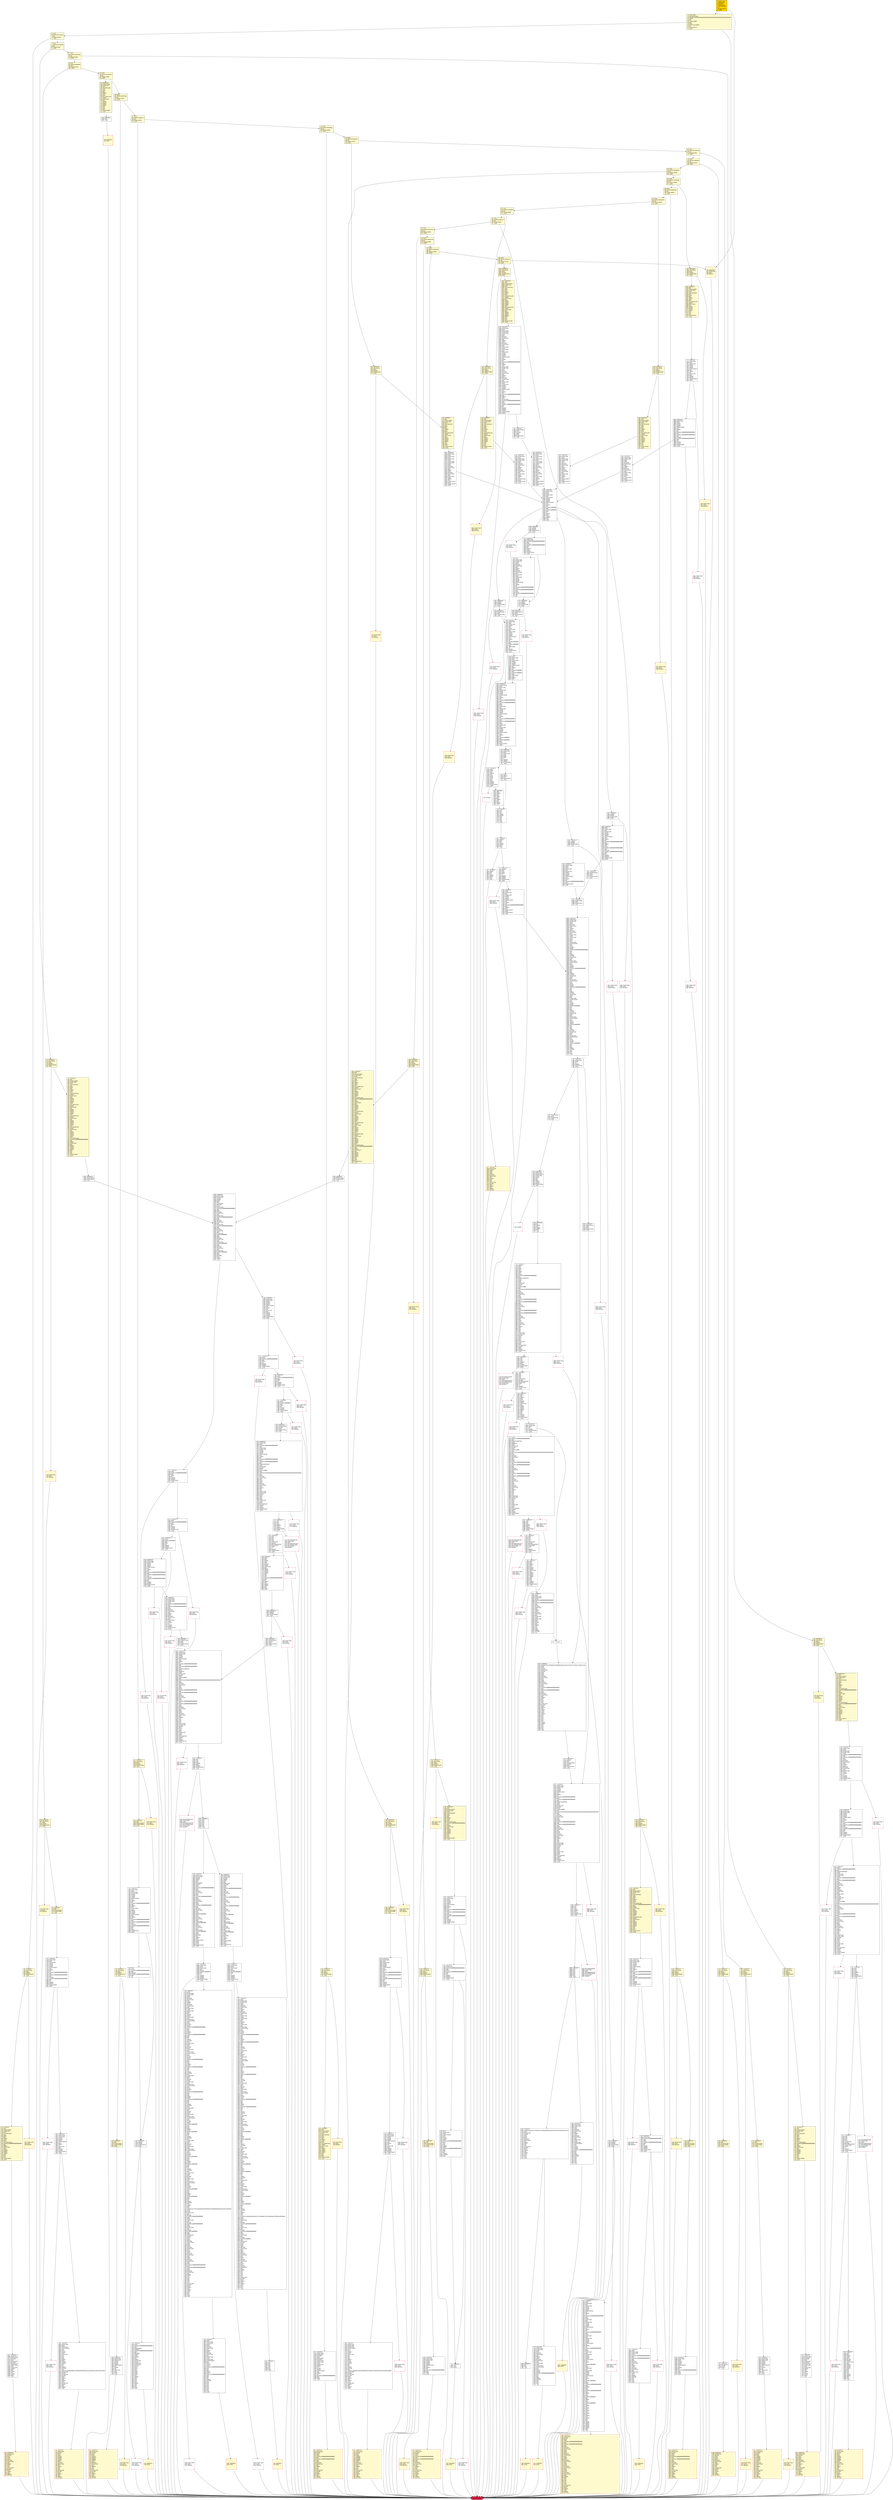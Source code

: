 digraph G {
bgcolor=transparent rankdir=UD;
node [shape=box style=filled color=black fillcolor=white fontname=arial fontcolor=black];
1457 [label="1457: JUMPDEST\l1458: PUSH1 0x40\l1460: MLOAD\l1461: DUP1\l1462: DUP3\l1463: DUP2\l1464: MSTORE\l1465: PUSH1 0x20\l1467: ADD\l1468: SWAP2\l1469: POP\l1470: POP\l1471: PUSH1 0x40\l1473: MLOAD\l1474: DUP1\l1475: SWAP2\l1476: SUB\l1477: SWAP1\l1478: RETURN\l" fillcolor=lemonchiffon shape=Msquare color=crimson ];
4795 [label="4795: JUMPDEST\l4796: PUSH1 0xc0\l4798: PUSH1 0x40\l4800: MLOAD\l4801: SWAP1\l4802: DUP2\l4803: ADD\l4804: PUSH1 0x40\l4806: MSTORE\l4807: DUP1\l4808: DUP4\l4809: PUSH20 0xffffffffffffffffffffffffffffffffffffffff\l4830: AND\l4831: DUP2\l4832: MSTORE\l4833: PUSH1 0x20\l4835: ADD\l4836: DUP7\l4837: PUSH16 0xffffffffffffffffffffffffffffffff\l4854: AND\l4855: DUP2\l4856: MSTORE\l4857: PUSH1 0x20\l4859: ADD\l4860: DUP6\l4861: PUSH16 0xffffffffffffffffffffffffffffffff\l4878: AND\l4879: DUP2\l4880: MSTORE\l4881: PUSH1 0x20\l4883: ADD\l4884: DUP5\l4885: PUSH8 0xffffffffffffffff\l4894: AND\l4895: DUP2\l4896: MSTORE\l4897: PUSH1 0x20\l4899: ADD\l4900: TIMESTAMP\l4901: PUSH8 0xffffffffffffffff\l4910: AND\l4911: DUP2\l4912: MSTORE\l4913: PUSH1 0x20\l4915: ADD\l4916: PUSH1 0x00\l4918: PUSH8 0xffffffffffffffff\l4927: AND\l4928: DUP2\l4929: MSTORE\l4930: POP\l4931: SWAP1\l4932: POP\l4933: PUSH2 0x134f\l4936: DUP8\l4937: DUP3\l4938: DUP9\l4939: PUSH2 0x1b46\l4942: JUMP\l" ];
6051 [label="6051: PUSH1 0x00\l6053: DUP1\l6054: REVERT\l" shape=Msquare color=crimson ];
752 [label="752: JUMPDEST\l753: PUSH2 0x030e\l756: PUSH1 0x04\l758: DUP1\l759: CALLDATASIZE\l760: SUB\l761: DUP2\l762: ADD\l763: SWAP1\l764: DUP1\l765: DUP1\l766: CALLDATALOAD\l767: SWAP1\l768: PUSH1 0x20\l770: ADD\l771: SWAP1\l772: SWAP3\l773: SWAP2\l774: SWAP1\l775: POP\l776: POP\l777: POP\l778: PUSH2 0x0b6a\l781: JUMP\l" fillcolor=lemonchiffon ];
1426 [label="1426: JUMPDEST\l1427: POP\l1428: PUSH2 0x05b1\l1431: PUSH1 0x04\l1433: DUP1\l1434: CALLDATASIZE\l1435: SUB\l1436: DUP2\l1437: ADD\l1438: SWAP1\l1439: DUP1\l1440: DUP1\l1441: CALLDATALOAD\l1442: SWAP1\l1443: PUSH1 0x20\l1445: ADD\l1446: SWAP1\l1447: SWAP3\l1448: SWAP2\l1449: SWAP1\l1450: POP\l1451: POP\l1452: POP\l1453: PUSH2 0x108a\l1456: JUMP\l" fillcolor=lemonchiffon ];
7606 [label="7606: JUMPDEST\l7607: ISZERO\l7608: ISZERO\l7609: PUSH2 0x1dc1\l7612: JUMPI\l" ];
2515 [label="2515: JUMPDEST\l2516: PUSH2 0x09dd\l2519: CALLER\l2520: DUP8\l2521: PUSH2 0x15aa\l2524: JUMP\l" ];
1491 [label="1491: JUMPDEST\l1492: POP\l1493: PUSH2 0x0612\l1496: PUSH1 0x04\l1498: DUP1\l1499: CALLDATASIZE\l1500: SUB\l1501: DUP2\l1502: ADD\l1503: SWAP1\l1504: DUP1\l1505: DUP1\l1506: CALLDATALOAD\l1507: PUSH20 0xffffffffffffffffffffffffffffffffffffffff\l1528: AND\l1529: SWAP1\l1530: PUSH1 0x20\l1532: ADD\l1533: SWAP1\l1534: SWAP3\l1535: SWAP2\l1536: SWAP1\l1537: DUP1\l1538: CALLDATALOAD\l1539: SWAP1\l1540: PUSH1 0x20\l1542: ADD\l1543: SWAP1\l1544: SWAP3\l1545: SWAP2\l1546: SWAP1\l1547: POP\l1548: POP\l1549: POP\l1550: PUSH2 0x10c7\l1553: JUMP\l" fillcolor=lemonchiffon ];
5546 [label="5546: JUMPDEST\l5547: PUSH1 0x00\l5549: DUP3\l5550: PUSH20 0xffffffffffffffffffffffffffffffffffffffff\l5571: AND\l5572: PUSH1 0x01\l5574: PUSH1 0x00\l5576: SWAP1\l5577: SLOAD\l5578: SWAP1\l5579: PUSH2 0x0100\l5582: EXP\l5583: SWAP1\l5584: DIV\l5585: PUSH20 0xffffffffffffffffffffffffffffffffffffffff\l5606: AND\l5607: PUSH20 0xffffffffffffffffffffffffffffffffffffffff\l5628: AND\l5629: PUSH4 0x6352211e\l5634: DUP5\l5635: PUSH1 0x40\l5637: MLOAD\l5638: DUP3\l5639: PUSH4 0xffffffff\l5644: AND\l5645: PUSH29 0x0100000000000000000000000000000000000000000000000000000000\l5675: MUL\l5676: DUP2\l5677: MSTORE\l5678: PUSH1 0x04\l5680: ADD\l5681: DUP1\l5682: DUP3\l5683: DUP2\l5684: MSTORE\l5685: PUSH1 0x20\l5687: ADD\l5688: SWAP2\l5689: POP\l5690: POP\l5691: PUSH1 0x20\l5693: PUSH1 0x40\l5695: MLOAD\l5696: DUP1\l5697: DUP4\l5698: SUB\l5699: DUP2\l5700: PUSH1 0x00\l5702: DUP8\l5703: DUP1\l5704: EXTCODESIZE\l5705: ISZERO\l5706: DUP1\l5707: ISZERO\l5708: PUSH2 0x1654\l5711: JUMPI\l" ];
1412 [label="1412: JUMPDEST\l1413: STOP\l" fillcolor=lemonchiffon shape=Msquare color=crimson ];
432 [label="432: PUSH1 0x00\l434: DUP1\l435: REVERT\l" fillcolor=lemonchiffon shape=Msquare color=crimson ];
2487 [label="2487: PUSH1 0x00\l2489: DUP1\l2490: REVERT\l" shape=Msquare color=crimson ];
805 [label="805: JUMPDEST\l806: PUSH1 0x40\l808: MLOAD\l809: DUP1\l810: DUP3\l811: ISZERO\l812: ISZERO\l813: ISZERO\l814: ISZERO\l815: DUP2\l816: MSTORE\l817: PUSH1 0x20\l819: ADD\l820: SWAP2\l821: POP\l822: POP\l823: PUSH1 0x40\l825: MLOAD\l826: DUP1\l827: SWAP2\l828: SUB\l829: SWAP1\l830: RETURN\l" fillcolor=lemonchiffon shape=Msquare color=crimson ];
1979 [label="1979: PUSH1 0x00\l1981: DUP1\l1982: REVERT\l" shape=Msquare color=crimson ];
3312 [label="3312: JUMPDEST\l3313: DUP1\l3314: PUSH1 0x00\l3316: ADD\l3317: PUSH1 0x00\l3319: SWAP1\l3320: SLOAD\l3321: SWAP1\l3322: PUSH2 0x0100\l3325: EXP\l3326: SWAP1\l3327: DIV\l3328: PUSH20 0xffffffffffffffffffffffffffffffffffffffff\l3349: AND\l3350: DUP2\l3351: PUSH1 0x01\l3353: ADD\l3354: PUSH1 0x00\l3356: SWAP1\l3357: SLOAD\l3358: SWAP1\l3359: PUSH2 0x0100\l3362: EXP\l3363: SWAP1\l3364: DIV\l3365: PUSH16 0xffffffffffffffffffffffffffffffff\l3382: AND\l3383: DUP3\l3384: PUSH1 0x01\l3386: ADD\l3387: PUSH1 0x10\l3389: SWAP1\l3390: SLOAD\l3391: SWAP1\l3392: PUSH2 0x0100\l3395: EXP\l3396: SWAP1\l3397: DIV\l3398: PUSH16 0xffffffffffffffffffffffffffffffff\l3415: AND\l3416: DUP4\l3417: PUSH1 0x02\l3419: ADD\l3420: PUSH1 0x00\l3422: SWAP1\l3423: SLOAD\l3424: SWAP1\l3425: PUSH2 0x0100\l3428: EXP\l3429: SWAP1\l3430: DIV\l3431: PUSH8 0xffffffffffffffff\l3440: AND\l3441: DUP5\l3442: PUSH1 0x02\l3444: ADD\l3445: PUSH1 0x08\l3447: SWAP1\l3448: SLOAD\l3449: SWAP1\l3450: PUSH2 0x0100\l3453: EXP\l3454: SWAP1\l3455: DIV\l3456: PUSH8 0xffffffffffffffff\l3465: AND\l3466: DUP4\l3467: PUSH16 0xffffffffffffffffffffffffffffffff\l3484: AND\l3485: SWAP4\l3486: POP\l3487: DUP3\l3488: PUSH16 0xffffffffffffffffffffffffffffffff\l3505: AND\l3506: SWAP3\l3507: POP\l3508: DUP2\l3509: PUSH8 0xffffffffffffffff\l3518: AND\l3519: SWAP2\l3520: POP\l3521: DUP1\l3522: PUSH8 0xffffffffffffffff\l3531: AND\l3532: SWAP1\l3533: POP\l3534: SWAP6\l3535: POP\l3536: SWAP6\l3537: POP\l3538: SWAP6\l3539: POP\l3540: SWAP6\l3541: POP\l3542: SWAP6\l3543: POP\l3544: POP\l3545: SWAP2\l3546: SWAP4\l3547: SWAP6\l3548: SWAP1\l3549: SWAP3\l3550: SWAP5\l3551: POP\l3552: JUMP\l" ];
7613 [label="7613: PUSH1 0x00\l7615: DUP1\l7616: REVERT\l" shape=Msquare color=crimson ];
9134 [label="9134: JUMPDEST\l9135: DUP8\l9136: DUP8\l9137: SUB\l9138: SWAP3\l9139: POP\l9140: DUP6\l9141: DUP6\l9142: DUP5\l9143: MUL\l9144: DUP2\l9145: ISZERO\l9146: ISZERO\l9147: PUSH2 0x23c0\l9150: JUMPI\l" ];
263 [label="263: DUP1\l264: PUSH4 0xdd1b7a0f\l269: EQ\l270: PUSH2 0x069f\l273: JUMPI\l" fillcolor=lemonchiffon ];
3578 [label="3578: JUMPDEST\l3579: PUSH1 0x00\l3581: DUP1\l3582: PUSH1 0x00\l3584: SWAP1\l3585: SLOAD\l3586: SWAP1\l3587: PUSH2 0x0100\l3590: EXP\l3591: SWAP1\l3592: DIV\l3593: PUSH20 0xffffffffffffffffffffffffffffffffffffffff\l3614: AND\l3615: PUSH20 0xffffffffffffffffffffffffffffffffffffffff\l3636: AND\l3637: CALLER\l3638: PUSH20 0xffffffffffffffffffffffffffffffffffffffff\l3659: AND\l3660: EQ\l3661: ISZERO\l3662: ISZERO\l3663: PUSH2 0x0e57\l3666: JUMPI\l" ];
1100 [label="1100: JUMPDEST\l1101: CALLVALUE\l1102: DUP1\l1103: ISZERO\l1104: PUSH2 0x0458\l1107: JUMPI\l" fillcolor=lemonchiffon ];
197 [label="197: DUP1\l198: PUSH4 0x878eb368\l203: EQ\l204: PUSH2 0x04d5\l207: JUMPI\l" fillcolor=lemonchiffon ];
1422 [label="1422: PUSH1 0x00\l1424: DUP1\l1425: REVERT\l" fillcolor=lemonchiffon shape=Msquare color=crimson ];
9152 [label="9152: JUMPDEST\l9153: SDIV\l9154: SWAP2\l9155: POP\l9156: DUP2\l9157: DUP9\l9158: ADD\l9159: SWAP1\l9160: POP\l9161: DUP1\l9162: SWAP4\l9163: POP\l" ];
208 [label="208: DUP1\l209: PUSH4 0x8da5cb5b\l214: EQ\l215: PUSH2 0x0502\l218: JUMPI\l" fillcolor=lemonchiffon ];
230 [label="230: DUP1\l231: PUSH4 0xc55d0f56\l236: EQ\l237: PUSH2 0x0586\l240: JUMPI\l" fillcolor=lemonchiffon ];
8411 [label="8411: JUMPDEST\l8412: POP\l8413: POP\l8414: POP\l8415: POP\l8416: PUSH1 0x40\l8418: MLOAD\l8419: RETURNDATASIZE\l8420: PUSH1 0x20\l8422: DUP2\l8423: LT\l8424: ISZERO\l8425: PUSH2 0x20f1\l8428: JUMPI\l" ];
1568 [label="1568: JUMPDEST\l1569: POP\l1570: PUSH2 0x069d\l1573: PUSH1 0x04\l1575: DUP1\l1576: CALLDATASIZE\l1577: SUB\l1578: DUP2\l1579: ADD\l1580: SWAP1\l1581: DUP1\l1582: DUP1\l1583: CALLDATALOAD\l1584: SWAP1\l1585: PUSH1 0x20\l1587: ADD\l1588: SWAP1\l1589: SWAP3\l1590: SWAP2\l1591: SWAP1\l1592: DUP1\l1593: CALLDATALOAD\l1594: PUSH20 0xffffffffffffffffffffffffffffffffffffffff\l1615: AND\l1616: SWAP1\l1617: PUSH1 0x20\l1619: ADD\l1620: SWAP1\l1621: SWAP3\l1622: SWAP2\l1623: SWAP1\l1624: DUP1\l1625: CALLDATALOAD\l1626: SWAP1\l1627: PUSH1 0x20\l1629: ADD\l1630: SWAP1\l1631: SWAP3\l1632: SWAP2\l1633: SWAP1\l1634: DUP1\l1635: CALLDATALOAD\l1636: SWAP1\l1637: PUSH1 0x20\l1639: ADD\l1640: SWAP1\l1641: SWAP3\l1642: SWAP2\l1643: SWAP1\l1644: DUP1\l1645: CALLDATALOAD\l1646: SWAP1\l1647: PUSH1 0x20\l1649: ADD\l1650: SWAP1\l1651: SWAP3\l1652: SWAP2\l1653: SWAP1\l1654: DUP1\l1655: CALLDATALOAD\l1656: PUSH20 0xffffffffffffffffffffffffffffffffffffffff\l1677: AND\l1678: SWAP1\l1679: PUSH1 0x20\l1681: ADD\l1682: SWAP1\l1683: SWAP3\l1684: SWAP2\l1685: SWAP1\l1686: POP\l1687: POP\l1688: POP\l1689: PUSH2 0x11a7\l1692: JUMP\l" fillcolor=lemonchiffon ];
5034 [label="5034: JUMPDEST\l5035: PUSH1 0x01\l5037: PUSH1 0x00\l5039: SWAP1\l5040: SLOAD\l5041: SWAP1\l5042: PUSH2 0x0100\l5045: EXP\l5046: SWAP1\l5047: DIV\l5048: PUSH20 0xffffffffffffffffffffffffffffffffffffffff\l5069: AND\l5070: DUP2\l5071: JUMP\l" ];
2455 [label="2455: PUSH1 0x00\l2457: DUP1\l2458: REVERT\l" shape=Msquare color=crimson ];
8671 [label="8671: JUMPDEST\l8672: PUSH1 0x01\l8674: PUSH1 0x00\l8676: SWAP1\l8677: SLOAD\l8678: SWAP1\l8679: PUSH2 0x0100\l8682: EXP\l8683: SWAP1\l8684: DIV\l8685: PUSH20 0xffffffffffffffffffffffffffffffffffffffff\l8706: AND\l8707: PUSH20 0xffffffffffffffffffffffffffffffffffffffff\l8728: AND\l8729: PUSH4 0xa9059cbb\l8734: DUP4\l8735: DUP4\l8736: PUSH1 0x40\l8738: MLOAD\l8739: DUP4\l8740: PUSH4 0xffffffff\l8745: AND\l8746: PUSH29 0x0100000000000000000000000000000000000000000000000000000000\l8776: MUL\l8777: DUP2\l8778: MSTORE\l8779: PUSH1 0x04\l8781: ADD\l8782: DUP1\l8783: DUP4\l8784: PUSH20 0xffffffffffffffffffffffffffffffffffffffff\l8805: AND\l8806: PUSH20 0xffffffffffffffffffffffffffffffffffffffff\l8827: AND\l8828: DUP2\l8829: MSTORE\l8830: PUSH1 0x20\l8832: ADD\l8833: DUP3\l8834: DUP2\l8835: MSTORE\l8836: PUSH1 0x20\l8838: ADD\l8839: SWAP3\l8840: POP\l8841: POP\l8842: POP\l8843: PUSH1 0x00\l8845: PUSH1 0x40\l8847: MLOAD\l8848: DUP1\l8849: DUP4\l8850: SUB\l8851: DUP2\l8852: PUSH1 0x00\l8854: DUP8\l8855: DUP1\l8856: EXTCODESIZE\l8857: ISZERO\l8858: DUP1\l8859: ISZERO\l8860: PUSH2 0x22a4\l8863: JUMPI\l" ];
8117 [label="8117: JUMPDEST\l8118: POP\l8119: POP\l8120: POP\l8121: POP\l8122: PUSH1 0x40\l8124: MLOAD\l8125: RETURNDATASIZE\l8126: PUSH1 0x20\l8128: DUP2\l8129: LT\l8130: ISZERO\l8131: PUSH2 0x1fcb\l8134: JUMPI\l" ];
8093 [label="8093: PUSH1 0x00\l8095: DUP1\l8096: REVERT\l" shape=Msquare color=crimson ];
1294 [label="1294: JUMPDEST\l1295: POP\l1296: PUSH2 0x0517\l1299: PUSH2 0x0f93\l1302: JUMP\l" fillcolor=lemonchiffon ];
436 [label="436: JUMPDEST\l437: POP\l438: PUSH2 0x01e9\l441: PUSH1 0x04\l443: DUP1\l444: CALLDATASIZE\l445: SUB\l446: DUP2\l447: ADD\l448: SWAP1\l449: DUP1\l450: DUP1\l451: CALLDATALOAD\l452: PUSH20 0xffffffffffffffffffffffffffffffffffffffff\l473: AND\l474: SWAP1\l475: PUSH1 0x20\l477: ADD\l478: SWAP1\l479: SWAP3\l480: SWAP2\l481: SWAP1\l482: POP\l483: POP\l484: POP\l485: PUSH2 0x093f\l488: JUMP\l" fillcolor=lemonchiffon ];
4064 [label="4064: PUSH1 0x00\l4066: DUP1\l4067: REVERT\l" shape=Msquare color=crimson ];
8163 [label="8163: PUSH1 0x00\l8165: DUP1\l8166: REVERT\l" shape=Msquare color=crimson ];
2944 [label="2944: JUMPDEST\l2945: PUSH1 0x00\l2947: DUP1\l2948: PUSH1 0x01\l2950: PUSH1 0x00\l2952: SWAP1\l2953: SLOAD\l2954: SWAP1\l2955: PUSH2 0x0100\l2958: EXP\l2959: SWAP1\l2960: DIV\l2961: PUSH20 0xffffffffffffffffffffffffffffffffffffffff\l2982: AND\l2983: SWAP2\l2984: POP\l2985: PUSH1 0x00\l2987: DUP1\l2988: SWAP1\l2989: SLOAD\l2990: SWAP1\l2991: PUSH2 0x0100\l2994: EXP\l2995: SWAP1\l2996: DIV\l2997: PUSH20 0xffffffffffffffffffffffffffffffffffffffff\l3018: AND\l3019: PUSH20 0xffffffffffffffffffffffffffffffffffffffff\l3040: AND\l3041: CALLER\l3042: PUSH20 0xffffffffffffffffffffffffffffffffffffffff\l3063: AND\l3064: EQ\l3065: DUP1\l3066: PUSH2 0x0c2e\l3069: JUMPI\l" ];
1303 [label="1303: JUMPDEST\l1304: PUSH1 0x40\l1306: MLOAD\l1307: DUP1\l1308: DUP3\l1309: PUSH20 0xffffffffffffffffffffffffffffffffffffffff\l1330: AND\l1331: PUSH20 0xffffffffffffffffffffffffffffffffffffffff\l1352: AND\l1353: DUP2\l1354: MSTORE\l1355: PUSH1 0x20\l1357: ADD\l1358: SWAP2\l1359: POP\l1360: POP\l1361: PUSH1 0x40\l1363: MLOAD\l1364: DUP1\l1365: SWAP2\l1366: SUB\l1367: SWAP1\l1368: RETURN\l" fillcolor=lemonchiffon shape=Msquare color=crimson ];
5727 [label="5727: RETURNDATASIZE\l5728: PUSH1 0x00\l5730: DUP1\l5731: RETURNDATACOPY\l5732: RETURNDATASIZE\l5733: PUSH1 0x00\l5735: REVERT\l" shape=Msquare color=crimson ];
65 [label="65: DUP1\l66: PUSH4 0x27e235e3\l71: EQ\l72: PUSH2 0x01a8\l75: JUMPI\l" fillcolor=lemonchiffon ];
76 [label="76: DUP1\l77: PUSH4 0x27ebe40a\l82: EQ\l83: PUSH2 0x01ff\l86: JUMPI\l" fillcolor=lemonchiffon ];
2532 [label="2532: PUSH1 0x00\l2534: DUP1\l2535: REVERT\l" shape=Msquare color=crimson ];
4785 [label="4785: JUMPDEST\l4786: PUSH2 0x12bb\l4789: DUP3\l4790: DUP9\l4791: PUSH2 0x16ae\l4794: JUMP\l" ];
2701 [label="2701: JUMPDEST\l2702: PUSH1 0x06\l2704: PUSH1 0x20\l2706: MSTORE\l2707: DUP1\l2708: PUSH1 0x00\l2710: MSTORE\l2711: PUSH1 0x40\l2713: PUSH1 0x00\l2715: SHA3\l2716: PUSH1 0x00\l2718: SWAP2\l2719: POP\l2720: SWAP1\l2721: POP\l2722: SLOAD\l2723: DUP2\l2724: JUMP\l" ];
866 [label="866: JUMPDEST\l867: POP\l868: PUSH2 0x0381\l871: PUSH1 0x04\l873: DUP1\l874: CALLDATASIZE\l875: SUB\l876: DUP2\l877: ADD\l878: SWAP1\l879: DUP1\l880: DUP1\l881: CALLDATALOAD\l882: SWAP1\l883: PUSH1 0x20\l885: ADD\l886: SWAP1\l887: SWAP3\l888: SWAP2\l889: SWAP1\l890: POP\l891: POP\l892: POP\l893: PUSH2 0x0c8b\l896: JUMP\l" fillcolor=lemonchiffon ];
3301 [label="3301: JUMPDEST\l3302: ISZERO\l3303: ISZERO\l3304: PUSH2 0x0cf0\l3307: JUMPI\l" ];
1782 [label="1782: JUMPDEST\l1783: CALLVALUE\l1784: DUP1\l1785: ISZERO\l1786: PUSH2 0x0702\l1789: JUMPI\l" fillcolor=lemonchiffon ];
4587 [label="4587: PUSH1 0x00\l4589: DUP1\l4590: REVERT\l" shape=Msquare color=crimson ];
4234 [label="4234: JUMPDEST\l4235: PUSH1 0x00\l4237: DUP1\l4238: PUSH1 0x03\l4240: PUSH1 0x00\l4242: DUP5\l4243: DUP2\l4244: MSTORE\l4245: PUSH1 0x20\l4247: ADD\l4248: SWAP1\l4249: DUP2\l4250: MSTORE\l4251: PUSH1 0x20\l4253: ADD\l4254: PUSH1 0x00\l4256: SHA3\l4257: SWAP1\l4258: POP\l4259: PUSH2 0x10ab\l4262: DUP2\l4263: PUSH2 0x19d7\l4266: JUMP\l" ];
2922 [label="2922: JUMPDEST\l2923: POP\l2924: JUMP\l" ];
4591 [label="4591: JUMPDEST\l4592: DUP3\l4593: PUSH8 0xffffffffffffffff\l4602: AND\l4603: DUP4\l4604: EQ\l4605: ISZERO\l4606: ISZERO\l4607: PUSH2 0x1207\l4610: JUMPI\l" ];
4068 [label="4068: JUMPDEST\l4069: DUP2\l4070: PUSH1 0x00\l4072: ADD\l4073: PUSH1 0x00\l4075: SWAP1\l4076: SLOAD\l4077: SWAP1\l4078: PUSH2 0x0100\l4081: EXP\l4082: SWAP1\l4083: DIV\l4084: PUSH20 0xffffffffffffffffffffffffffffffffffffffff\l4105: AND\l4106: SWAP1\l4107: POP\l4108: DUP1\l4109: PUSH20 0xffffffffffffffffffffffffffffffffffffffff\l4130: AND\l4131: CALLER\l4132: PUSH20 0xffffffffffffffffffffffffffffffffffffffff\l4153: AND\l4154: EQ\l4155: ISZERO\l4156: ISZERO\l4157: PUSH2 0x1045\l4160: JUMPI\l" ];
6680 [label="6680: JUMPDEST\l6681: PUSH32 0x2809c7e17bf978fbc7194c0a694b638c4215e9140cacc6c38ca36010b45697df\l6714: DUP3\l6715: PUSH1 0x40\l6717: MLOAD\l6718: DUP1\l6719: DUP3\l6720: DUP2\l6721: MSTORE\l6722: PUSH1 0x20\l6724: ADD\l6725: SWAP2\l6726: POP\l6727: POP\l6728: PUSH1 0x40\l6730: MLOAD\l6731: DUP1\l6732: SWAP2\l6733: SUB\l6734: SWAP1\l6735: LOG1\l6736: POP\l6737: POP\l6738: JUMP\l" ];
489 [label="489: JUMPDEST\l490: PUSH1 0x40\l492: MLOAD\l493: DUP1\l494: DUP3\l495: DUP2\l496: MSTORE\l497: PUSH1 0x20\l499: ADD\l500: SWAP2\l501: POP\l502: POP\l503: PUSH1 0x40\l505: MLOAD\l506: DUP1\l507: SWAP2\l508: SUB\l509: SWAP1\l510: RETURN\l" fillcolor=lemonchiffon shape=Msquare color=crimson ];
2818 [label="2818: JUMPDEST\l2819: PUSH1 0x00\l2821: PUSH1 0x14\l2823: SWAP1\l2824: SLOAD\l2825: SWAP1\l2826: PUSH2 0x0100\l2829: EXP\l2830: SWAP1\l2831: DIV\l2832: PUSH1 0xff\l2834: AND\l2835: ISZERO\l2836: ISZERO\l2837: PUSH2 0x0b1d\l2840: JUMPI\l" ];
1983 [label="1983: JUMPDEST\l1984: PUSH1 0x01\l1986: PUSH1 0x00\l1988: SWAP1\l1989: SLOAD\l1990: SWAP1\l1991: PUSH2 0x0100\l1994: EXP\l1995: SWAP1\l1996: DIV\l1997: PUSH20 0xffffffffffffffffffffffffffffffffffffffff\l2018: AND\l2019: PUSH20 0xffffffffffffffffffffffffffffffffffffffff\l2040: AND\l2041: CALLER\l2042: PUSH20 0xffffffffffffffffffffffffffffffffffffffff\l2063: AND\l2064: EQ\l2065: ISZERO\l2066: ISZERO\l2067: PUSH2 0x081b\l2070: JUMPI\l" ];
3070 [label="3070: POP\l3071: DUP2\l3072: PUSH20 0xffffffffffffffffffffffffffffffffffffffff\l3093: AND\l3094: CALLER\l3095: PUSH20 0xffffffffffffffffffffffffffffffffffffffff\l3116: AND\l3117: EQ\l" ];
8135 [label="8135: PUSH1 0x00\l8137: DUP1\l8138: REVERT\l" shape=Msquare color=crimson ];
4267 [label="4267: JUMPDEST\l4268: ISZERO\l4269: ISZERO\l4270: PUSH2 0x10b6\l4273: JUMPI\l" ];
3777 [label="3777: JUMPDEST\l3778: PUSH1 0x00\l3780: DUP1\l3781: PUSH1 0x14\l3783: SWAP1\l3784: SLOAD\l3785: SWAP1\l3786: PUSH2 0x0100\l3789: EXP\l3790: SWAP1\l3791: DIV\l3792: PUSH1 0xff\l3794: AND\l3795: ISZERO\l3796: ISZERO\l3797: PUSH2 0x0edd\l3800: JUMPI\l" ];
971 [label="971: PUSH1 0x00\l973: DUP1\l974: REVERT\l" fillcolor=lemonchiffon shape=Msquare color=crimson ];
4555 [label="4555: PUSH1 0x00\l4557: DUP1\l4558: REVERT\l" shape=Msquare color=crimson ];
618 [label="618: JUMPDEST\l619: CALLVALUE\l620: DUP1\l621: ISZERO\l622: PUSH2 0x0276\l625: JUMPI\l" fillcolor=lemonchiffon ];
0 [label="0: PUSH1 0x80\l2: PUSH1 0x40\l4: MSTORE\l5: PUSH1 0x04\l7: CALLDATASIZE\l8: LT\l9: PUSH2 0x0128\l12: JUMPI\l" fillcolor=lemonchiffon shape=Msquare fillcolor=gold ];
3937 [label="3937: JUMPDEST\l3938: PUSH2 0x0f8f\l3941: DUP3\l3942: DUP3\l3943: PUSH1 0x00\l3945: ADD\l3946: PUSH1 0x00\l3948: SWAP1\l3949: SLOAD\l3950: SWAP1\l3951: PUSH2 0x0100\l3954: EXP\l3955: SWAP1\l3956: DIV\l3957: PUSH20 0xffffffffffffffffffffffffffffffffffffffff\l3978: AND\l3979: PUSH2 0x1a05\l3982: JUMP\l" ];
1487 [label="1487: PUSH1 0x00\l1489: DUP1\l1490: REVERT\l" fillcolor=lemonchiffon shape=Msquare color=crimson ];
2511 [label="2511: PUSH1 0x00\l2513: DUP1\l2514: REVERT\l" shape=Msquare color=crimson ];
3129 [label="3129: JUMPDEST\l3130: DUP2\l3131: PUSH20 0xffffffffffffffffffffffffffffffffffffffff\l3152: AND\l3153: PUSH2 0x08fc\l3156: ADDRESS\l3157: PUSH20 0xffffffffffffffffffffffffffffffffffffffff\l3178: AND\l3179: BALANCE\l3180: SWAP1\l3181: DUP2\l3182: ISZERO\l3183: MUL\l3184: SWAP1\l3185: PUSH1 0x40\l3187: MLOAD\l3188: PUSH1 0x00\l3190: PUSH1 0x40\l3192: MLOAD\l3193: DUP1\l3194: DUP4\l3195: SUB\l3196: DUP2\l3197: DUP6\l3198: DUP9\l3199: DUP9\l3200: CALL\l3201: SWAP4\l3202: POP\l3203: POP\l3204: POP\l3205: POP\l3206: SWAP1\l3207: POP\l3208: POP\l3209: POP\l3210: JUMP\l" ];
6982 [label="6982: JUMPDEST\l6983: PUSH1 0x3c\l6985: DUP3\l6986: PUSH1 0x60\l6988: ADD\l6989: MLOAD\l6990: PUSH8 0xffffffffffffffff\l6999: AND\l7000: LT\l7001: ISZERO\l7002: ISZERO\l7003: ISZERO\l7004: PUSH2 0x1b64\l7007: JUMPI\l" ];
7809 [label="7809: JUMPDEST\l7810: DUP5\l7811: PUSH1 0x00\l7813: ADD\l7814: PUSH1 0x00\l7816: SWAP1\l7817: SLOAD\l7818: SWAP1\l7819: PUSH2 0x0100\l7822: EXP\l7823: SWAP1\l7824: DIV\l7825: PUSH20 0xffffffffffffffffffffffffffffffffffffffff\l7846: AND\l7847: SWAP3\l7848: POP\l7849: PUSH2 0x1eb1\l7852: DUP9\l7853: PUSH2 0x22c0\l7856: JUMP\l" ];
1006 [label="1006: JUMPDEST\l1007: PUSH1 0x40\l1009: MLOAD\l1010: DUP1\l1011: DUP7\l1012: PUSH20 0xffffffffffffffffffffffffffffffffffffffff\l1033: AND\l1034: PUSH20 0xffffffffffffffffffffffffffffffffffffffff\l1055: AND\l1056: DUP2\l1057: MSTORE\l1058: PUSH1 0x20\l1060: ADD\l1061: DUP6\l1062: DUP2\l1063: MSTORE\l1064: PUSH1 0x20\l1066: ADD\l1067: DUP5\l1068: DUP2\l1069: MSTORE\l1070: PUSH1 0x20\l1072: ADD\l1073: DUP4\l1074: DUP2\l1075: MSTORE\l1076: PUSH1 0x20\l1078: ADD\l1079: DUP3\l1080: DUP2\l1081: MSTORE\l1082: PUSH1 0x20\l1084: ADD\l1085: SWAP6\l1086: POP\l1087: POP\l1088: POP\l1089: POP\l1090: POP\l1091: POP\l1092: PUSH1 0x40\l1094: MLOAD\l1095: DUP1\l1096: SWAP2\l1097: SUB\l1098: SWAP1\l1099: RETURN\l" fillcolor=lemonchiffon shape=Msquare color=crimson ];
4615 [label="4615: JUMPDEST\l4616: PUSH1 0x01\l4618: PUSH1 0x00\l4620: SWAP1\l4621: SLOAD\l4622: SWAP1\l4623: PUSH2 0x0100\l4626: EXP\l4627: SWAP1\l4628: DIV\l4629: PUSH20 0xffffffffffffffffffffffffffffffffffffffff\l4650: AND\l4651: PUSH20 0xffffffffffffffffffffffffffffffffffffffff\l4672: AND\l4673: CALLER\l4674: PUSH20 0xffffffffffffffffffffffffffffffffffffffff\l4695: AND\l4696: EQ\l4697: ISZERO\l4698: ISZERO\l4699: PUSH2 0x1263\l4702: JUMPI\l" ];
7875 [label="7875: JUMPDEST\l7876: SWAP2\l7877: POP\l7878: DUP2\l7879: DUP5\l7880: SUB\l7881: SWAP1\l7882: POP\l7883: DUP10\l7884: PUSH20 0xffffffffffffffffffffffffffffffffffffffff\l7905: AND\l7906: PUSH4 0x23b872dd\l7911: DUP11\l7912: DUP6\l7913: DUP5\l7914: PUSH1 0x40\l7916: MLOAD\l7917: DUP5\l7918: PUSH4 0xffffffff\l7923: AND\l7924: PUSH29 0x0100000000000000000000000000000000000000000000000000000000\l7954: MUL\l7955: DUP2\l7956: MSTORE\l7957: PUSH1 0x04\l7959: ADD\l7960: DUP1\l7961: DUP5\l7962: PUSH20 0xffffffffffffffffffffffffffffffffffffffff\l7983: AND\l7984: PUSH20 0xffffffffffffffffffffffffffffffffffffffff\l8005: AND\l8006: DUP2\l8007: MSTORE\l8008: PUSH1 0x20\l8010: ADD\l8011: DUP4\l8012: PUSH20 0xffffffffffffffffffffffffffffffffffffffff\l8033: AND\l8034: PUSH20 0xffffffffffffffffffffffffffffffffffffffff\l8055: AND\l8056: DUP2\l8057: MSTORE\l8058: PUSH1 0x20\l8060: ADD\l8061: DUP3\l8062: DUP2\l8063: MSTORE\l8064: PUSH1 0x20\l8066: ADD\l8067: SWAP4\l8068: POP\l8069: POP\l8070: POP\l8071: POP\l8072: PUSH1 0x20\l8074: PUSH1 0x40\l8076: MLOAD\l8077: DUP1\l8078: DUP4\l8079: SUB\l8080: DUP2\l8081: PUSH1 0x00\l8083: DUP8\l8084: DUP1\l8085: EXTCODESIZE\l8086: ISZERO\l8087: DUP1\l8088: ISZERO\l8089: PUSH2 0x1fa1\l8092: JUMPI\l" ];
6075 [label="6075: JUMPDEST\l6076: POP\l6077: POP\l6078: POP\l6079: POP\l6080: POP\l6081: POP\l6082: JUMP\l" ];
6109 [label="6109: PUSH1 0x00\l6111: DUP1\l6112: REVERT\l" shape=Msquare color=crimson ];
1904 [label="1904: JUMPDEST\l1905: PUSH1 0x00\l1907: DUP1\l1908: PUSH1 0x07\l1910: PUSH1 0x00\l1912: DUP6\l1913: PUSH20 0xffffffffffffffffffffffffffffffffffffffff\l1934: AND\l1935: PUSH20 0xffffffffffffffffffffffffffffffffffffffff\l1956: AND\l1957: DUP2\l1958: MSTORE\l1959: PUSH1 0x20\l1961: ADD\l1962: SWAP1\l1963: DUP2\l1964: MSTORE\l1965: PUSH1 0x20\l1967: ADD\l1968: PUSH1 0x00\l1970: SHA3\l1971: SLOAD\l1972: GT\l1973: ISZERO\l1974: ISZERO\l1975: PUSH2 0x07bf\l1978: JUMPI\l" ];
9345 [label="9345: EXIT BLOCK\l" fillcolor=crimson ];
2339 [label="2339: PUSH1 0x00\l2341: DUP1\l2342: REVERT\l" shape=Msquare color=crimson ];
3896 [label="3896: JUMPDEST\l3897: PUSH1 0x03\l3899: PUSH1 0x00\l3901: DUP4\l3902: DUP2\l3903: MSTORE\l3904: PUSH1 0x20\l3906: ADD\l3907: SWAP1\l3908: DUP2\l3909: MSTORE\l3910: PUSH1 0x20\l3912: ADD\l3913: PUSH1 0x00\l3915: SHA3\l3916: SWAP1\l3917: POP\l3918: PUSH2 0x0f56\l3921: DUP2\l3922: PUSH2 0x19d7\l3925: JUMP\l" ];
120 [label="120: DUP1\l121: PUSH4 0x5c975abb\l126: EQ\l127: PUSH2 0x0310\l130: JUMPI\l" fillcolor=lemonchiffon ];
8177 [label="8177: DUP10\l8178: PUSH20 0xffffffffffffffffffffffffffffffffffffffff\l8199: AND\l8200: PUSH4 0x23b872dd\l8205: DUP11\l8206: ADDRESS\l8207: DUP6\l8208: PUSH1 0x40\l8210: MLOAD\l8211: DUP5\l8212: PUSH4 0xffffffff\l8217: AND\l8218: PUSH29 0x0100000000000000000000000000000000000000000000000000000000\l8248: MUL\l8249: DUP2\l8250: MSTORE\l8251: PUSH1 0x04\l8253: ADD\l8254: DUP1\l8255: DUP5\l8256: PUSH20 0xffffffffffffffffffffffffffffffffffffffff\l8277: AND\l8278: PUSH20 0xffffffffffffffffffffffffffffffffffffffff\l8299: AND\l8300: DUP2\l8301: MSTORE\l8302: PUSH1 0x20\l8304: ADD\l8305: DUP4\l8306: PUSH20 0xffffffffffffffffffffffffffffffffffffffff\l8327: AND\l8328: PUSH20 0xffffffffffffffffffffffffffffffffffffffff\l8349: AND\l8350: DUP2\l8351: MSTORE\l8352: PUSH1 0x20\l8354: ADD\l8355: DUP3\l8356: DUP2\l8357: MSTORE\l8358: PUSH1 0x20\l8360: ADD\l8361: SWAP4\l8362: POP\l8363: POP\l8364: POP\l8365: POP\l8366: PUSH1 0x20\l8368: PUSH1 0x40\l8370: MLOAD\l8371: DUP1\l8372: DUP4\l8373: SUB\l8374: DUP2\l8375: PUSH1 0x00\l8377: DUP8\l8378: DUP1\l8379: EXTCODESIZE\l8380: ISZERO\l8381: DUP1\l8382: ISZERO\l8383: PUSH2 0x20c7\l8386: JUMPI\l" ];
309 [label="309: PUSH1 0x00\l311: DUP1\l312: REVERT\l" fillcolor=lemonchiffon shape=Msquare color=crimson ];
1280 [label="1280: JUMPDEST\l1281: STOP\l" fillcolor=lemonchiffon shape=Msquare color=crimson ];
9202 [label="9202: JUMPDEST\l9203: PUSH1 0xc0\l9205: PUSH1 0x40\l9207: MLOAD\l9208: SWAP1\l9209: DUP2\l9210: ADD\l9211: PUSH1 0x40\l9213: MSTORE\l9214: DUP1\l9215: PUSH1 0x00\l9217: PUSH20 0xffffffffffffffffffffffffffffffffffffffff\l9238: AND\l9239: DUP2\l9240: MSTORE\l9241: PUSH1 0x20\l9243: ADD\l9244: PUSH1 0x00\l9246: PUSH16 0xffffffffffffffffffffffffffffffff\l9263: AND\l9264: DUP2\l9265: MSTORE\l9266: PUSH1 0x20\l9268: ADD\l9269: PUSH1 0x00\l9271: PUSH16 0xffffffffffffffffffffffffffffffff\l9288: AND\l9289: DUP2\l9290: MSTORE\l9291: PUSH1 0x20\l9293: ADD\l9294: PUSH1 0x00\l9296: PUSH8 0xffffffffffffffff\l9305: AND\l9306: DUP2\l9307: MSTORE\l9308: PUSH1 0x20\l9310: ADD\l9311: PUSH1 0x00\l9313: PUSH8 0xffffffffffffffff\l9322: AND\l9323: DUP2\l9324: MSTORE\l9325: PUSH1 0x20\l9327: ADD\l9328: PUSH1 0x00\l9330: PUSH8 0xffffffffffffffff\l9339: AND\l9340: DUP2\l9341: MSTORE\l9342: POP\l9343: SWAP1\l9344: JUMP\l" ];
3892 [label="3892: PUSH1 0x00\l3894: DUP1\l3895: REVERT\l" shape=Msquare color=crimson ];
9111 [label="9111: JUMPDEST\l9112: PUSH1 0x00\l9114: DUP1\l9115: PUSH1 0x00\l9117: DUP1\l9118: DUP6\l9119: DUP6\l9120: LT\l9121: ISZERO\l9122: ISZERO\l9123: PUSH2 0x23ae\l9126: JUMPI\l" ];
782 [label="782: JUMPDEST\l783: STOP\l" fillcolor=lemonchiffon shape=Msquare color=crimson ];
3211 [label="3211: JUMPDEST\l3212: PUSH1 0x05\l3214: PUSH1 0x20\l3216: MSTORE\l3217: DUP1\l3218: PUSH1 0x00\l3220: MSTORE\l3221: PUSH1 0x40\l3223: PUSH1 0x00\l3225: SHA3\l3226: PUSH1 0x00\l3228: SWAP2\l3229: POP\l3230: SLOAD\l3231: SWAP1\l3232: PUSH2 0x0100\l3235: EXP\l3236: SWAP1\l3237: DIV\l3238: PUSH20 0xffffffffffffffffffffffffffffffffffffffff\l3259: AND\l3260: DUP2\l3261: JUMP\l" ];
4519 [label="4519: JUMPDEST\l4520: PUSH2 0x11af\l4523: PUSH2 0x23f2\l4526: JUMP\l" ];
843 [label="843: JUMPDEST\l844: POP\l845: PUSH2 0x0354\l848: PUSH2 0x0b80\l851: JUMP\l" fillcolor=lemonchiffon ];
4057 [label="4057: JUMPDEST\l4058: ISZERO\l4059: ISZERO\l4060: PUSH2 0x0fe4\l4063: JUMPI\l" ];
1847 [label="1847: JUMPDEST\l1848: STOP\l" fillcolor=lemonchiffon shape=Msquare color=crimson ];
6083 [label="6083: JUMPDEST\l6084: PUSH1 0x3c\l6086: DUP2\l6087: PUSH1 0x60\l6089: ADD\l6090: MLOAD\l6091: PUSH8 0xffffffffffffffff\l6100: AND\l6101: LT\l6102: ISZERO\l6103: ISZERO\l6104: ISZERO\l6105: PUSH2 0x17e1\l6108: JUMPI\l" ];
7792 [label="7792: JUMPDEST\l7793: SWAP4\l7794: POP\l7795: DUP4\l7796: DUP8\l7797: LT\l7798: ISZERO\l7799: ISZERO\l7800: ISZERO\l7801: PUSH2 0x1e81\l7804: JUMPI\l" ];
3987 [label="3987: JUMPDEST\l3988: PUSH1 0x00\l3990: DUP1\l3991: SWAP1\l3992: SLOAD\l3993: SWAP1\l3994: PUSH2 0x0100\l3997: EXP\l3998: SWAP1\l3999: DIV\l4000: PUSH20 0xffffffffffffffffffffffffffffffffffffffff\l4021: AND\l4022: DUP2\l4023: JUMP\l" ];
7772 [label="7772: JUMPDEST\l7773: ISZERO\l7774: ISZERO\l7775: PUSH2 0x1e67\l7778: JUMPI\l" ];
7857 [label="7857: JUMPDEST\l7858: PUSH1 0x00\l7860: DUP5\l7861: GT\l7862: ISZERO\l7863: PUSH2 0x215c\l7866: JUMPI\l" ];
8457 [label="8457: PUSH1 0x00\l8459: DUP1\l8460: REVERT\l" shape=Msquare color=crimson ];
1290 [label="1290: PUSH1 0x00\l1292: DUP1\l1293: REVERT\l" fillcolor=lemonchiffon shape=Msquare color=crimson ];
1861 [label="1861: JUMPDEST\l1862: POP\l1863: PUSH2 0x076e\l1866: PUSH1 0x04\l1868: DUP1\l1869: CALLDATASIZE\l1870: SUB\l1871: DUP2\l1872: ADD\l1873: SWAP1\l1874: DUP1\l1875: DUP1\l1876: CALLDATALOAD\l1877: SWAP1\l1878: PUSH1 0x20\l1880: ADD\l1881: SWAP1\l1882: SWAP3\l1883: SWAP2\l1884: SWAP1\l1885: DUP1\l1886: CALLDATALOAD\l1887: SWAP1\l1888: PUSH1 0x20\l1890: ADD\l1891: SWAP1\l1892: SWAP3\l1893: SWAP2\l1894: SWAP1\l1895: POP\l1896: POP\l1897: POP\l1898: PUSH2 0x14a5\l1901: JUMP\l" fillcolor=lemonchiffon ];
717 [label="717: JUMPDEST\l718: POP\l719: PUSH2 0x02d6\l722: PUSH2 0x0aa5\l725: JUMP\l" fillcolor=lemonchiffon ];
4165 [label="4165: JUMPDEST\l4166: PUSH2 0x104f\l4169: DUP4\l4170: DUP3\l4171: PUSH2 0x1a05\l4174: JUMP\l" ];
831 [label="831: JUMPDEST\l832: CALLVALUE\l833: DUP1\l834: ISZERO\l835: PUSH2 0x034b\l838: JUMPI\l" fillcolor=lemonchiffon ];
398 [label="398: JUMPDEST\l399: PUSH1 0x40\l401: MLOAD\l402: DUP1\l403: DUP3\l404: ISZERO\l405: ISZERO\l406: ISZERO\l407: ISZERO\l408: DUP2\l409: MSTORE\l410: PUSH1 0x20\l412: ADD\l413: SWAP2\l414: POP\l415: POP\l416: PUSH1 0x40\l418: MLOAD\l419: DUP1\l420: SWAP2\l421: SUB\l422: SWAP1\l423: RETURN\l" fillcolor=lemonchiffon shape=Msquare color=crimson ];
8879 [label="8879: RETURNDATASIZE\l8880: PUSH1 0x00\l8882: DUP1\l8883: RETURNDATACOPY\l8884: RETURNDATASIZE\l8885: PUSH1 0x00\l8887: REVERT\l" shape=Msquare color=crimson ];
2427 [label="2427: JUMPDEST\l2428: DUP5\l2429: PUSH16 0xffffffffffffffffffffffffffffffff\l2446: AND\l2447: DUP6\l2448: EQ\l2449: ISZERO\l2450: ISZERO\l2451: PUSH2 0x099b\l2454: JUMPI\l" ];
2841 [label="2841: PUSH1 0x00\l2843: DUP1\l2844: REVERT\l" shape=Msquare color=crimson ];
792 [label="792: PUSH1 0x00\l794: DUP1\l795: REVERT\l" fillcolor=lemonchiffon shape=Msquare color=crimson ];
523 [label="523: JUMPDEST\l524: POP\l525: PUSH2 0x0268\l528: PUSH1 0x04\l530: DUP1\l531: CALLDATASIZE\l532: SUB\l533: DUP2\l534: ADD\l535: SWAP1\l536: DUP1\l537: DUP1\l538: CALLDATALOAD\l539: SWAP1\l540: PUSH1 0x20\l542: ADD\l543: SWAP1\l544: SWAP3\l545: SWAP2\l546: SWAP1\l547: DUP1\l548: CALLDATALOAD\l549: SWAP1\l550: PUSH1 0x20\l552: ADD\l553: SWAP1\l554: SWAP3\l555: SWAP2\l556: SWAP1\l557: DUP1\l558: CALLDATALOAD\l559: SWAP1\l560: PUSH1 0x20\l562: ADD\l563: SWAP1\l564: SWAP3\l565: SWAP2\l566: SWAP1\l567: DUP1\l568: CALLDATALOAD\l569: SWAP1\l570: PUSH1 0x20\l572: ADD\l573: SWAP1\l574: SWAP3\l575: SWAP2\l576: SWAP1\l577: DUP1\l578: CALLDATALOAD\l579: PUSH20 0xffffffffffffffffffffffffffffffffffffffff\l600: AND\l601: SWAP1\l602: PUSH1 0x20\l604: ADD\l605: SWAP1\l606: SWAP3\l607: SWAP2\l608: SWAP1\l609: POP\l610: POP\l611: POP\l612: PUSH2 0x0957\l615: JUMP\l" fillcolor=lemonchiffon ];
4383 [label="4383: PUSH1 0x00\l4385: DUP1\l4386: REVERT\l" shape=Msquare color=crimson ];
8391 [label="8391: JUMPDEST\l8392: POP\l8393: GAS\l8394: CALL\l8395: ISZERO\l8396: DUP1\l8397: ISZERO\l8398: PUSH2 0x20db\l8401: JUMPI\l" ];
852 [label="852: JUMPDEST\l853: STOP\l" fillcolor=lemonchiffon shape=Msquare color=crimson ];
1377 [label="1377: PUSH1 0x00\l1379: DUP1\l1380: REVERT\l" fillcolor=lemonchiffon shape=Msquare color=crimson ];
8540 [label="8540: JUMPDEST\l8541: PUSH32 0x4fcc30d90a842164dd58501ab874a101a3749c3d4747139cefe7c876f4ccebd2\l8574: DUP9\l8575: DUP6\l8576: CALLER\l8577: PUSH1 0x40\l8579: MLOAD\l8580: DUP1\l8581: DUP5\l8582: DUP2\l8583: MSTORE\l8584: PUSH1 0x20\l8586: ADD\l8587: DUP4\l8588: DUP2\l8589: MSTORE\l8590: PUSH1 0x20\l8592: ADD\l8593: DUP3\l8594: PUSH20 0xffffffffffffffffffffffffffffffffffffffff\l8615: AND\l8616: PUSH20 0xffffffffffffffffffffffffffffffffffffffff\l8637: AND\l8638: DUP2\l8639: MSTORE\l8640: PUSH1 0x20\l8642: ADD\l8643: SWAP4\l8644: POP\l8645: POP\l8646: POP\l8647: POP\l8648: PUSH1 0x40\l8650: MLOAD\l8651: DUP1\l8652: SWAP2\l8653: SUB\l8654: SWAP1\l8655: LOG1\l8656: DUP4\l8657: SWAP6\l8658: POP\l8659: POP\l8660: POP\l8661: POP\l8662: POP\l8663: POP\l8664: SWAP5\l8665: SWAP4\l8666: POP\l8667: POP\l8668: POP\l8669: POP\l8670: JUMP\l" ];
7008 [label="7008: PUSH1 0x00\l7010: DUP1\l7011: REVERT\l" shape=Msquare color=crimson ];
5485 [label="5485: JUMPDEST\l5486: PUSH1 0x05\l5488: PUSH1 0x00\l5490: DUP7\l5491: DUP2\l5492: MSTORE\l5493: PUSH1 0x20\l5495: ADD\l5496: SWAP1\l5497: DUP2\l5498: MSTORE\l5499: PUSH1 0x20\l5501: ADD\l5502: PUSH1 0x00\l5504: SHA3\l5505: PUSH1 0x00\l5507: PUSH2 0x0100\l5510: EXP\l5511: DUP2\l5512: SLOAD\l5513: SWAP1\l5514: PUSH20 0xffffffffffffffffffffffffffffffffffffffff\l5535: MUL\l5536: NOT\l5537: AND\l5538: SWAP1\l5539: SSTORE\l5540: POP\l5541: POP\l5542: POP\l5543: POP\l5544: POP\l5545: JUMP\l" ];
3805 [label="3805: JUMPDEST\l3806: PUSH1 0x00\l3808: DUP1\l3809: SWAP1\l3810: SLOAD\l3811: SWAP1\l3812: PUSH2 0x0100\l3815: EXP\l3816: SWAP1\l3817: DIV\l3818: PUSH20 0xffffffffffffffffffffffffffffffffffffffff\l3839: AND\l3840: PUSH20 0xffffffffffffffffffffffffffffffffffffffff\l3861: AND\l3862: CALLER\l3863: PUSH20 0xffffffffffffffffffffffffffffffffffffffff\l3884: AND\l3885: EQ\l3886: ISZERO\l3887: ISZERO\l3888: PUSH2 0x0f38\l3891: JUMPI\l" ];
3262 [label="3262: JUMPDEST\l3263: PUSH1 0x00\l3265: DUP1\l3266: PUSH1 0x00\l3268: DUP1\l3269: PUSH1 0x00\l3271: DUP1\l3272: PUSH1 0x03\l3274: PUSH1 0x00\l3276: DUP9\l3277: DUP2\l3278: MSTORE\l3279: PUSH1 0x20\l3281: ADD\l3282: SWAP1\l3283: DUP2\l3284: MSTORE\l3285: PUSH1 0x20\l3287: ADD\l3288: PUSH1 0x00\l3290: SHA3\l3291: SWAP1\l3292: POP\l3293: PUSH2 0x0ce5\l3296: DUP2\l3297: PUSH2 0x19d7\l3300: JUMP\l" ];
975 [label="975: JUMPDEST\l976: POP\l977: PUSH2 0x03ee\l980: PUSH1 0x04\l982: DUP1\l983: CALLDATASIZE\l984: SUB\l985: DUP2\l986: ADD\l987: SWAP1\l988: DUP1\l989: DUP1\l990: CALLDATALOAD\l991: SWAP1\l992: PUSH1 0x20\l994: ADD\l995: SWAP1\l996: SWAP3\l997: SWAP2\l998: SWAP1\l999: POP\l1000: POP\l1001: POP\l1002: PUSH2 0x0cbe\l1005: JUMP\l" fillcolor=lemonchiffon ];
8402 [label="8402: RETURNDATASIZE\l8403: PUSH1 0x00\l8405: DUP1\l8406: RETURNDATACOPY\l8407: RETURNDATASIZE\l8408: PUSH1 0x00\l8410: REVERT\l" shape=Msquare color=crimson ];
164 [label="164: DUP1\l165: PUSH4 0x791fc59d\l170: EQ\l171: PUSH2 0x044c\l174: JUMPI\l" fillcolor=lemonchiffon ];
1159 [label="1159: JUMPDEST\l1160: POP\l1161: PUSH2 0x0490\l1164: PUSH2 0x0df4\l1167: JUMP\l" fillcolor=lemonchiffon ];
897 [label="897: JUMPDEST\l898: PUSH1 0x40\l900: MLOAD\l901: DUP1\l902: DUP3\l903: PUSH20 0xffffffffffffffffffffffffffffffffffffffff\l924: AND\l925: PUSH20 0xffffffffffffffffffffffffffffffffffffffff\l946: AND\l947: DUP2\l948: MSTORE\l949: PUSH1 0x20\l951: ADD\l952: SWAP2\l953: POP\l954: POP\l955: PUSH1 0x40\l957: MLOAD\l958: DUP1\l959: SWAP2\l960: SUB\l961: SWAP1\l962: RETURN\l" fillcolor=lemonchiffon shape=Msquare color=crimson ];
2725 [label="2725: JUMPDEST\l2726: PUSH1 0x00\l2728: DUP1\l2729: PUSH1 0x00\l2731: SWAP1\l2732: SLOAD\l2733: SWAP1\l2734: PUSH2 0x0100\l2737: EXP\l2738: SWAP1\l2739: DIV\l2740: PUSH20 0xffffffffffffffffffffffffffffffffffffffff\l2761: AND\l2762: PUSH20 0xffffffffffffffffffffffffffffffffffffffff\l2783: AND\l2784: CALLER\l2785: PUSH20 0xffffffffffffffffffffffffffffffffffffffff\l2806: AND\l2807: EQ\l2808: ISZERO\l2809: ISZERO\l2810: PUSH2 0x0b02\l2813: JUMPI\l" ];
2423 [label="2423: PUSH1 0x00\l2425: DUP1\l2426: REVERT\l" shape=Msquare color=crimson ];
9194 [label="9194: JUMPDEST\l9195: DIV\l9196: SWAP1\l9197: POP\l9198: SWAP2\l9199: SWAP1\l9200: POP\l9201: JUMP\l" ];
1707 [label="1707: JUMPDEST\l1708: POP\l1709: PUSH2 0x06b4\l1712: PUSH2 0x13aa\l1715: JUMP\l" fillcolor=lemonchiffon ];
424 [label="424: JUMPDEST\l425: CALLVALUE\l426: DUP1\l427: ISZERO\l428: PUSH2 0x01b4\l431: JUMPI\l" fillcolor=lemonchiffon ];
1857 [label="1857: PUSH1 0x00\l1859: DUP1\l1860: REVERT\l" fillcolor=lemonchiffon shape=Msquare color=crimson ];
313 [label="313: JUMPDEST\l314: POP\l315: PUSH2 0x018e\l318: PUSH1 0x04\l320: DUP1\l321: CALLDATASIZE\l322: SUB\l323: DUP2\l324: ADD\l325: SWAP1\l326: DUP1\l327: DUP1\l328: CALLDATALOAD\l329: PUSH20 0xffffffffffffffffffffffffffffffffffffffff\l350: AND\l351: SWAP1\l352: PUSH1 0x20\l354: ADD\l355: SWAP1\l356: SWAP3\l357: SWAP2\l358: SWAP1\l359: DUP1\l360: CALLDATALOAD\l361: PUSH20 0xffffffffffffffffffffffffffffffffffffffff\l382: AND\l383: SWAP1\l384: PUSH1 0x20\l386: ADD\l387: SWAP1\l388: SWAP3\l389: SWAP2\l390: SWAP1\l391: POP\l392: POP\l393: POP\l394: PUSH2 0x0770\l397: JUMP\l" fillcolor=lemonchiffon ];
1190 [label="1190: JUMPDEST\l1191: CALLVALUE\l1192: DUP1\l1193: ISZERO\l1194: PUSH2 0x04b2\l1197: JUMPI\l" fillcolor=lemonchiffon ];
839 [label="839: PUSH1 0x00\l841: DUP1\l842: REVERT\l" fillcolor=lemonchiffon shape=Msquare color=crimson ];
1202 [label="1202: JUMPDEST\l1203: POP\l1204: PUSH2 0x04bb\l1207: PUSH2 0x0dfa\l1210: JUMP\l" fillcolor=lemonchiffon ];
6055 [label="6055: JUMPDEST\l6056: POP\l6057: GAS\l6058: CALL\l6059: ISZERO\l6060: DUP1\l6061: ISZERO\l6062: PUSH2 0x17bb\l6065: JUMPI\l" ];
7673 [label="7673: POP\l7674: PUSH1 0x05\l7676: PUSH1 0x00\l7678: DUP10\l7679: DUP2\l7680: MSTORE\l7681: PUSH1 0x20\l7683: ADD\l7684: SWAP1\l7685: DUP2\l7686: MSTORE\l7687: PUSH1 0x20\l7689: ADD\l7690: PUSH1 0x00\l7692: SHA3\l7693: PUSH1 0x00\l7695: SWAP1\l7696: SLOAD\l7697: SWAP1\l7698: PUSH2 0x0100\l7701: EXP\l7702: SWAP1\l7703: DIV\l7704: PUSH20 0xffffffffffffffffffffffffffffffffffffffff\l7725: AND\l7726: PUSH20 0xffffffffffffffffffffffffffffffffffffffff\l7747: AND\l7748: DUP11\l7749: PUSH20 0xffffffffffffffffffffffffffffffffffffffff\l7770: AND\l7771: EQ\l" ];
5457 [label="5457: PUSH1 0x00\l5459: DUP1\l5460: REVERT\l" shape=Msquare color=crimson ];
4278 [label="4278: JUMPDEST\l4279: PUSH2 0x10bf\l4282: DUP2\l4283: PUSH2 0x1a53\l4286: JUMP\l" ];
4287 [label="4287: JUMPDEST\l4288: SWAP2\l4289: POP\l4290: POP\l4291: SWAP2\l4292: SWAP1\l4293: POP\l4294: JUMP\l" ];
109 [label="109: DUP1\l110: PUSH4 0x454a2ab3\l115: EQ\l116: PUSH2 0x02f0\l119: JUMPI\l" fillcolor=lemonchiffon ];
2399 [label="2399: JUMPDEST\l2400: PUSH1 0x00\l2402: PUSH1 0x14\l2404: SWAP1\l2405: SLOAD\l2406: SWAP1\l2407: PUSH2 0x0100\l2410: EXP\l2411: SWAP1\l2412: DIV\l2413: PUSH1 0xff\l2415: AND\l2416: ISZERO\l2417: ISZERO\l2418: ISZERO\l2419: PUSH2 0x097b\l2422: JUMPI\l" ];
9127 [label="9127: DUP7\l9128: SWAP4\l9129: POP\l9130: PUSH2 0x23cc\l9133: JUMP\l" ];
175 [label="175: DUP1\l176: PUSH4 0x83b5ff8b\l181: EQ\l182: PUSH2 0x047b\l185: JUMPI\l" fillcolor=lemonchiffon ];
1902 [label="1902: JUMPDEST\l1903: STOP\l" fillcolor=lemonchiffon shape=Msquare color=crimson ];
2546 [label="2546: JUMPDEST\l2547: PUSH1 0xc0\l2549: PUSH1 0x40\l2551: MLOAD\l2552: SWAP1\l2553: DUP2\l2554: ADD\l2555: PUSH1 0x40\l2557: MSTORE\l2558: DUP1\l2559: DUP4\l2560: PUSH20 0xffffffffffffffffffffffffffffffffffffffff\l2581: AND\l2582: DUP2\l2583: MSTORE\l2584: PUSH1 0x20\l2586: ADD\l2587: DUP7\l2588: PUSH16 0xffffffffffffffffffffffffffffffff\l2605: AND\l2606: DUP2\l2607: MSTORE\l2608: PUSH1 0x20\l2610: ADD\l2611: DUP6\l2612: PUSH16 0xffffffffffffffffffffffffffffffff\l2629: AND\l2630: DUP2\l2631: MSTORE\l2632: PUSH1 0x20\l2634: ADD\l2635: DUP5\l2636: PUSH8 0xffffffffffffffff\l2645: AND\l2646: DUP2\l2647: MSTORE\l2648: PUSH1 0x20\l2650: ADD\l2651: TIMESTAMP\l2652: PUSH8 0xffffffffffffffff\l2661: AND\l2662: DUP2\l2663: MSTORE\l2664: PUSH1 0x20\l2666: ADD\l2667: PUSH1 0x00\l2669: PUSH8 0xffffffffffffffff\l2678: AND\l2679: DUP2\l2680: MSTORE\l2681: POP\l2682: SWAP1\l2683: POP\l2684: PUSH2 0x0a85\l2687: DUP7\l2688: DUP3\l2689: PUSH2 0x17c3\l2692: JUMP\l" ];
4443 [label="4443: PUSH1 0x00\l4445: DUP1\l4446: REVERT\l" shape=Msquare color=crimson ];
3699 [label="3699: JUMPDEST\l3700: PUSH1 0x01\l3702: PUSH1 0x00\l3704: PUSH1 0x14\l3706: PUSH2 0x0100\l3709: EXP\l3710: DUP2\l3711: SLOAD\l3712: DUP2\l3713: PUSH1 0xff\l3715: MUL\l3716: NOT\l3717: AND\l3718: SWAP1\l3719: DUP4\l3720: ISZERO\l3721: ISZERO\l3722: MUL\l3723: OR\l3724: SWAP1\l3725: SSTORE\l3726: POP\l3727: PUSH32 0x6985a02210a168e66602d3235cb6db0e70f92b3ba4d376a33c0f3d9434bff625\l3760: PUSH1 0x40\l3762: MLOAD\l3763: PUSH1 0x40\l3765: MLOAD\l3766: DUP1\l3767: SWAP2\l3768: SUB\l3769: SWAP1\l3770: LOG1\l3771: PUSH1 0x01\l3773: SWAP1\l3774: POP\l3775: SWAP1\l3776: JUMP\l" ];
3933 [label="3933: PUSH1 0x00\l3935: DUP1\l3936: REVERT\l" shape=Msquare color=crimson ];
862 [label="862: PUSH1 0x00\l864: DUP1\l865: REVERT\l" fillcolor=lemonchiffon shape=Msquare color=crimson ];
5218 [label="5218: DUP1\l5219: PUSH1 0x00\l5221: DUP1\l5222: PUSH2 0x0100\l5225: EXP\l5226: DUP2\l5227: SLOAD\l5228: DUP2\l5229: PUSH20 0xffffffffffffffffffffffffffffffffffffffff\l5250: MUL\l5251: NOT\l5252: AND\l5253: SWAP1\l5254: DUP4\l5255: PUSH20 0xffffffffffffffffffffffffffffffffffffffff\l5276: AND\l5277: MUL\l5278: OR\l5279: SWAP1\l5280: SSTORE\l5281: POP\l" ];
9151 [label="9151: INVALID\l" shape=Msquare color=crimson ];
8864 [label="8864: PUSH1 0x00\l8866: DUP1\l8867: REVERT\l" shape=Msquare color=crimson ];
1695 [label="1695: JUMPDEST\l1696: CALLVALUE\l1697: DUP1\l1698: ISZERO\l1699: PUSH2 0x06ab\l1702: JUMPI\l" fillcolor=lemonchiffon ];
8139 [label="8139: JUMPDEST\l8140: DUP2\l8141: ADD\l8142: SWAP1\l8143: DUP1\l8144: DUP1\l8145: MLOAD\l8146: SWAP1\l8147: PUSH1 0x20\l8149: ADD\l8150: SWAP1\l8151: SWAP3\l8152: SWAP2\l8153: SWAP1\l8154: POP\l8155: POP\l8156: POP\l8157: ISZERO\l8158: ISZERO\l8159: PUSH2 0x1fe7\l8162: JUMPI\l" ];
1703 [label="1703: PUSH1 0x00\l1705: DUP1\l1706: REVERT\l" fillcolor=lemonchiffon shape=Msquare color=crimson ];
4527 [label="4527: JUMPDEST\l4528: DUP5\l4529: PUSH16 0xffffffffffffffffffffffffffffffff\l4546: AND\l4547: DUP6\l4548: EQ\l4549: ISZERO\l4550: ISZERO\l4551: PUSH2 0x11cf\l4554: JUMPI\l" ];
1693 [label="1693: JUMPDEST\l1694: STOP\l" fillcolor=lemonchiffon shape=Msquare color=crimson ];
7617 [label="7617: JUMPDEST\l7618: PUSH1 0x00\l7620: PUSH20 0xffffffffffffffffffffffffffffffffffffffff\l7641: AND\l7642: DUP11\l7643: PUSH20 0xffffffffffffffffffffffffffffffffffffffff\l7664: AND\l7665: EQ\l7666: ISZERO\l7667: DUP1\l7668: ISZERO\l7669: PUSH2 0x1e5c\l7672: JUMPI\l" ];
2845 [label="2845: JUMPDEST\l2846: PUSH1 0x00\l2848: DUP1\l2849: PUSH1 0x14\l2851: PUSH2 0x0100\l2854: EXP\l2855: DUP2\l2856: SLOAD\l2857: DUP2\l2858: PUSH1 0xff\l2860: MUL\l2861: NOT\l2862: AND\l2863: SWAP1\l2864: DUP4\l2865: ISZERO\l2866: ISZERO\l2867: MUL\l2868: OR\l2869: SWAP1\l2870: SSTORE\l2871: POP\l2872: PUSH32 0x7805862f689e2f13df9f062ff482ad3ad112aca9e0847911ed832e158c525b33\l2905: PUSH1 0x40\l2907: MLOAD\l2908: PUSH1 0x40\l2910: MLOAD\l2911: DUP1\l2912: SWAP2\l2913: SUB\l2914: SWAP1\l2915: LOG1\l2916: PUSH1 0x01\l2918: SWAP1\l2919: POP\l2920: SWAP1\l2921: JUMP\l" ];
4781 [label="4781: PUSH1 0x00\l4783: DUP1\l4784: REVERT\l" shape=Msquare color=crimson ];
6789 [label="6789: DUP3\l6790: PUSH1 0x02\l6792: ADD\l6793: PUSH1 0x08\l6795: SWAP1\l6796: SLOAD\l6797: SWAP1\l6798: PUSH2 0x0100\l6801: EXP\l6802: SWAP1\l6803: DIV\l6804: PUSH8 0xffffffffffffffff\l6813: AND\l6814: PUSH8 0xffffffffffffffff\l6823: AND\l6824: TIMESTAMP\l6825: SUB\l6826: SWAP1\l6827: POP\l" ];
1198 [label="1198: PUSH1 0x00\l1200: DUP1\l1201: REVERT\l" fillcolor=lemonchiffon shape=Msquare color=crimson ];
4447 [label="4447: JUMPDEST\l4448: DUP1\l4449: PUSH1 0x06\l4451: PUSH1 0x00\l4453: DUP5\l4454: PUSH20 0xffffffffffffffffffffffffffffffffffffffff\l4475: AND\l4476: PUSH20 0xffffffffffffffffffffffffffffffffffffffff\l4497: AND\l4498: DUP2\l4499: MSTORE\l4500: PUSH1 0x20\l4502: ADD\l4503: SWAP1\l4504: DUP2\l4505: MSTORE\l4506: PUSH1 0x20\l4508: ADD\l4509: PUSH1 0x00\l4511: SHA3\l4512: DUP2\l4513: SWAP1\l4514: SSTORE\l4515: POP\l4516: POP\l4517: POP\l4518: JUMP\l" ];
4024 [label="4024: JUMPDEST\l4025: PUSH1 0x00\l4027: DUP1\l4028: PUSH1 0x03\l4030: PUSH1 0x00\l4032: DUP5\l4033: DUP2\l4034: MSTORE\l4035: PUSH1 0x20\l4037: ADD\l4038: SWAP1\l4039: DUP2\l4040: MSTORE\l4041: PUSH1 0x20\l4043: ADD\l4044: PUSH1 0x00\l4046: SHA3\l4047: SWAP2\l4048: POP\l4049: PUSH2 0x0fd9\l4052: DUP3\l4053: PUSH2 0x19d7\l4056: JUMP\l" ];
2312 [label="2312: RETURNDATASIZE\l2313: PUSH1 0x00\l2315: DUP1\l2316: RETURNDATACOPY\l2317: RETURNDATASIZE\l2318: PUSH1 0x00\l2320: REVERT\l" shape=Msquare color=crimson ];
4274 [label="4274: PUSH1 0x00\l4276: DUP1\l4277: REVERT\l" shape=Msquare color=crimson ];
683 [label="683: JUMPDEST\l684: PUSH1 0x40\l686: MLOAD\l687: DUP1\l688: DUP3\l689: DUP2\l690: MSTORE\l691: PUSH1 0x20\l693: ADD\l694: SWAP2\l695: POP\l696: POP\l697: PUSH1 0x40\l699: MLOAD\l700: DUP1\l701: SWAP2\l702: SUB\l703: SWAP1\l704: RETURN\l" fillcolor=lemonchiffon shape=Msquare color=crimson ];
4707 [label="4707: JUMPDEST\l4708: PUSH1 0x00\l4710: PUSH1 0x06\l4712: PUSH1 0x00\l4714: DUP9\l4715: PUSH20 0xffffffffffffffffffffffffffffffffffffffff\l4736: AND\l4737: PUSH20 0xffffffffffffffffffffffffffffffffffffffff\l4758: AND\l4759: DUP2\l4760: MSTORE\l4761: PUSH1 0x20\l4763: ADD\l4764: SWAP1\l4765: DUP2\l4766: MSTORE\l4767: PUSH1 0x20\l4769: ADD\l4770: PUSH1 0x00\l4772: SHA3\l4773: SLOAD\l4774: GT\l4775: ISZERO\l4776: ISZERO\l4777: PUSH2 0x12b1\l4780: JUMPI\l" ];
9164 [label="9164: JUMPDEST\l9165: POP\l9166: POP\l9167: POP\l9168: SWAP5\l9169: SWAP4\l9170: POP\l9171: POP\l9172: POP\l9173: POP\l9174: JUMP\l" ];
1155 [label="1155: PUSH1 0x00\l1157: DUP1\l1158: REVERT\l" fillcolor=lemonchiffon shape=Msquare color=crimson ];
1168 [label="1168: JUMPDEST\l1169: PUSH1 0x40\l1171: MLOAD\l1172: DUP1\l1173: DUP3\l1174: DUP2\l1175: MSTORE\l1176: PUSH1 0x20\l1178: ADD\l1179: SWAP2\l1180: POP\l1181: POP\l1182: PUSH1 0x40\l1184: MLOAD\l1185: DUP1\l1186: SWAP2\l1187: SUB\l1188: SWAP1\l1189: RETURN\l" fillcolor=lemonchiffon shape=Msquare color=crimson ];
2343 [label="2343: JUMPDEST\l2344: DUP2\l2345: ADD\l2346: SWAP1\l2347: DUP1\l2348: DUP1\l2349: MLOAD\l2350: SWAP1\l2351: PUSH1 0x20\l2353: ADD\l2354: SWAP1\l2355: SWAP3\l2356: SWAP2\l2357: SWAP1\l2358: POP\l2359: POP\l2360: POP\l2361: POP\l2362: SWAP3\l2363: SWAP2\l2364: POP\l2365: POP\l2366: JUMP\l" ];
2301 [label="2301: JUMPDEST\l2302: POP\l2303: GAS\l2304: CALL\l2305: ISZERO\l2306: DUP1\l2307: ISZERO\l2308: PUSH2 0x0911\l2311: JUMPI\l" ];
8896 [label="8896: JUMPDEST\l8897: PUSH1 0x03\l8899: PUSH1 0x00\l8901: DUP3\l8902: DUP2\l8903: MSTORE\l8904: PUSH1 0x20\l8906: ADD\l8907: SWAP1\l8908: DUP2\l8909: MSTORE\l8910: PUSH1 0x20\l8912: ADD\l8913: PUSH1 0x00\l8915: SHA3\l8916: PUSH1 0x00\l8918: DUP1\l8919: DUP3\l8920: ADD\l8921: PUSH1 0x00\l8923: PUSH2 0x0100\l8926: EXP\l8927: DUP2\l8928: SLOAD\l8929: SWAP1\l8930: PUSH20 0xffffffffffffffffffffffffffffffffffffffff\l8951: MUL\l8952: NOT\l8953: AND\l8954: SWAP1\l8955: SSTORE\l8956: PUSH1 0x01\l8958: DUP3\l8959: ADD\l8960: PUSH1 0x00\l8962: PUSH2 0x0100\l8965: EXP\l8966: DUP2\l8967: SLOAD\l8968: SWAP1\l8969: PUSH16 0xffffffffffffffffffffffffffffffff\l8986: MUL\l8987: NOT\l8988: AND\l8989: SWAP1\l8990: SSTORE\l8991: PUSH1 0x01\l8993: DUP3\l8994: ADD\l8995: PUSH1 0x10\l8997: PUSH2 0x0100\l9000: EXP\l9001: DUP2\l9002: SLOAD\l9003: SWAP1\l9004: PUSH16 0xffffffffffffffffffffffffffffffff\l9021: MUL\l9022: NOT\l9023: AND\l9024: SWAP1\l9025: SSTORE\l9026: PUSH1 0x02\l9028: DUP3\l9029: ADD\l9030: PUSH1 0x00\l9032: PUSH2 0x0100\l9035: EXP\l9036: DUP2\l9037: SLOAD\l9038: SWAP1\l9039: PUSH8 0xffffffffffffffff\l9048: MUL\l9049: NOT\l9050: AND\l9051: SWAP1\l9052: SSTORE\l9053: PUSH1 0x02\l9055: DUP3\l9056: ADD\l9057: PUSH1 0x08\l9059: PUSH2 0x0100\l9062: EXP\l9063: DUP2\l9064: SLOAD\l9065: SWAP1\l9066: PUSH8 0xffffffffffffffff\l9075: MUL\l9076: NOT\l9077: AND\l9078: SWAP1\l9079: SSTORE\l9080: PUSH1 0x02\l9082: DUP3\l9083: ADD\l9084: PUSH1 0x10\l9086: PUSH2 0x0100\l9089: EXP\l9090: DUP2\l9091: SLOAD\l9092: SWAP1\l9093: PUSH8 0xffffffffffffffff\l9102: MUL\l9103: NOT\l9104: AND\l9105: SWAP1\l9106: SSTORE\l9107: POP\l9108: POP\l9109: POP\l9110: JUMP\l" ];
296 [label="296: JUMPDEST\l297: PUSH1 0x00\l299: DUP1\l300: REVERT\l" fillcolor=lemonchiffon shape=Msquare color=crimson ];
285 [label="285: DUP1\l286: PUSH4 0xfd3c4cbf\l291: EQ\l292: PUSH2 0x0739\l295: JUMPI\l" fillcolor=lemonchiffon ];
6661 [label="6661: JUMPDEST\l6662: PUSH2 0x1a0e\l6665: DUP3\l6666: PUSH2 0x22c0\l6669: JUMP\l" ];
1237 [label="1237: JUMPDEST\l1238: CALLVALUE\l1239: DUP1\l1240: ISZERO\l1241: PUSH2 0x04e1\l1244: JUMPI\l" fillcolor=lemonchiffon ];
784 [label="784: JUMPDEST\l785: CALLVALUE\l786: DUP1\l787: ISZERO\l788: PUSH2 0x031c\l791: JUMPI\l" fillcolor=lemonchiffon ];
3553 [label="3553: JUMPDEST\l3554: PUSH1 0x04\l3556: PUSH1 0x00\l3558: SWAP1\l3559: SLOAD\l3560: SWAP1\l3561: PUSH2 0x0100\l3564: EXP\l3565: SWAP1\l3566: DIV\l3567: PUSH1 0xff\l3569: AND\l3570: DUP2\l3571: JUMP\l" ];
5285 [label="5285: JUMPDEST\l5286: PUSH1 0x00\l5288: DUP1\l5289: PUSH1 0x00\l5291: PUSH1 0x03\l5293: PUSH1 0x00\l5295: DUP7\l5296: DUP2\l5297: MSTORE\l5298: PUSH1 0x20\l5300: ADD\l5301: SWAP1\l5302: DUP2\l5303: MSTORE\l5304: PUSH1 0x20\l5306: ADD\l5307: PUSH1 0x00\l5309: SHA3\l5310: PUSH1 0x00\l5312: ADD\l5313: PUSH1 0x00\l5315: SWAP1\l5316: SLOAD\l5317: SWAP1\l5318: PUSH2 0x0100\l5321: EXP\l5322: SWAP1\l5323: DIV\l5324: PUSH20 0xffffffffffffffffffffffffffffffffffffffff\l5345: AND\l5346: SWAP3\l5347: POP\l5348: PUSH1 0x05\l5350: PUSH1 0x00\l5352: DUP7\l5353: DUP2\l5354: MSTORE\l5355: PUSH1 0x20\l5357: ADD\l5358: SWAP1\l5359: DUP2\l5360: MSTORE\l5361: PUSH1 0x20\l5363: ADD\l5364: PUSH1 0x00\l5366: SHA3\l5367: PUSH1 0x00\l5369: SWAP1\l5370: SLOAD\l5371: SWAP1\l5372: PUSH2 0x0100\l5375: EXP\l5376: SWAP1\l5377: DIV\l5378: PUSH20 0xffffffffffffffffffffffffffffffffffffffff\l5399: AND\l5400: SWAP2\l5401: POP\l5402: PUSH1 0x00\l5404: PUSH20 0xffffffffffffffffffffffffffffffffffffffff\l5425: AND\l5426: DUP3\l5427: PUSH20 0xffffffffffffffffffffffffffffffffffffffff\l5448: AND\l5449: EQ\l5450: ISZERO\l5451: ISZERO\l5452: ISZERO\l5453: PUSH2 0x1555\l5456: JUMPI\l" ];
8433 [label="8433: JUMPDEST\l8434: DUP2\l8435: ADD\l8436: SWAP1\l8437: DUP1\l8438: DUP1\l8439: MLOAD\l8440: SWAP1\l8441: PUSH1 0x20\l8443: ADD\l8444: SWAP1\l8445: SWAP3\l8446: SWAP2\l8447: SWAP1\l8448: POP\l8449: POP\l8450: POP\l8451: ISZERO\l8452: ISZERO\l8453: PUSH2 0x210d\l8456: JUMPI\l" ];
2525 [label="2525: JUMPDEST\l2526: ISZERO\l2527: ISZERO\l2528: PUSH2 0x09e8\l2531: JUMPI\l" ];
2693 [label="2693: JUMPDEST\l2694: POP\l2695: POP\l2696: POP\l2697: POP\l2698: POP\l2699: POP\l2700: JUMP\l" ];
131 [label="131: DUP1\l132: PUSH4 0x5fd8c710\l137: EQ\l138: PUSH2 0x033f\l141: JUMPI\l" fillcolor=lemonchiffon ];
8429 [label="8429: PUSH1 0x00\l8431: DUP1\l8432: REVERT\l" shape=Msquare color=crimson ];
3308 [label="3308: PUSH1 0x00\l3310: DUP1\l3311: REVERT\l" shape=Msquare color=crimson ];
7012 [label="7012: JUMPDEST\l7013: DUP2\l7014: PUSH1 0x03\l7016: PUSH1 0x00\l7018: DUP6\l7019: DUP2\l7020: MSTORE\l7021: PUSH1 0x20\l7023: ADD\l7024: SWAP1\l7025: DUP2\l7026: MSTORE\l7027: PUSH1 0x20\l7029: ADD\l7030: PUSH1 0x00\l7032: SHA3\l7033: PUSH1 0x00\l7035: DUP3\l7036: ADD\l7037: MLOAD\l7038: DUP2\l7039: PUSH1 0x00\l7041: ADD\l7042: PUSH1 0x00\l7044: PUSH2 0x0100\l7047: EXP\l7048: DUP2\l7049: SLOAD\l7050: DUP2\l7051: PUSH20 0xffffffffffffffffffffffffffffffffffffffff\l7072: MUL\l7073: NOT\l7074: AND\l7075: SWAP1\l7076: DUP4\l7077: PUSH20 0xffffffffffffffffffffffffffffffffffffffff\l7098: AND\l7099: MUL\l7100: OR\l7101: SWAP1\l7102: SSTORE\l7103: POP\l7104: PUSH1 0x20\l7106: DUP3\l7107: ADD\l7108: MLOAD\l7109: DUP2\l7110: PUSH1 0x01\l7112: ADD\l7113: PUSH1 0x00\l7115: PUSH2 0x0100\l7118: EXP\l7119: DUP2\l7120: SLOAD\l7121: DUP2\l7122: PUSH16 0xffffffffffffffffffffffffffffffff\l7139: MUL\l7140: NOT\l7141: AND\l7142: SWAP1\l7143: DUP4\l7144: PUSH16 0xffffffffffffffffffffffffffffffff\l7161: AND\l7162: MUL\l7163: OR\l7164: SWAP1\l7165: SSTORE\l7166: POP\l7167: PUSH1 0x40\l7169: DUP3\l7170: ADD\l7171: MLOAD\l7172: DUP2\l7173: PUSH1 0x01\l7175: ADD\l7176: PUSH1 0x10\l7178: PUSH2 0x0100\l7181: EXP\l7182: DUP2\l7183: SLOAD\l7184: DUP2\l7185: PUSH16 0xffffffffffffffffffffffffffffffff\l7202: MUL\l7203: NOT\l7204: AND\l7205: SWAP1\l7206: DUP4\l7207: PUSH16 0xffffffffffffffffffffffffffffffff\l7224: AND\l7225: MUL\l7226: OR\l7227: SWAP1\l7228: SSTORE\l7229: POP\l7230: PUSH1 0x60\l7232: DUP3\l7233: ADD\l7234: MLOAD\l7235: DUP2\l7236: PUSH1 0x02\l7238: ADD\l7239: PUSH1 0x00\l7241: PUSH2 0x0100\l7244: EXP\l7245: DUP2\l7246: SLOAD\l7247: DUP2\l7248: PUSH8 0xffffffffffffffff\l7257: MUL\l7258: NOT\l7259: AND\l7260: SWAP1\l7261: DUP4\l7262: PUSH8 0xffffffffffffffff\l7271: AND\l7272: MUL\l7273: OR\l7274: SWAP1\l7275: SSTORE\l7276: POP\l7277: PUSH1 0x80\l7279: DUP3\l7280: ADD\l7281: MLOAD\l7282: DUP2\l7283: PUSH1 0x02\l7285: ADD\l7286: PUSH1 0x08\l7288: PUSH2 0x0100\l7291: EXP\l7292: DUP2\l7293: SLOAD\l7294: DUP2\l7295: PUSH8 0xffffffffffffffff\l7304: MUL\l7305: NOT\l7306: AND\l7307: SWAP1\l7308: DUP4\l7309: PUSH8 0xffffffffffffffff\l7318: AND\l7319: MUL\l7320: OR\l7321: SWAP1\l7322: SSTORE\l7323: POP\l7324: PUSH1 0xa0\l7326: DUP3\l7327: ADD\l7328: MLOAD\l7329: DUP2\l7330: PUSH1 0x02\l7332: ADD\l7333: PUSH1 0x10\l7335: PUSH2 0x0100\l7338: EXP\l7339: DUP2\l7340: SLOAD\l7341: DUP2\l7342: PUSH8 0xffffffffffffffff\l7351: MUL\l7352: NOT\l7353: AND\l7354: SWAP1\l7355: DUP4\l7356: PUSH8 0xffffffffffffffff\l7365: AND\l7366: MUL\l7367: OR\l7368: SWAP1\l7369: SSTORE\l7370: POP\l7371: SWAP1\l7372: POP\l7373: POP\l7374: PUSH32 0x177fdc7c2bdfd29c30547099a9ef25754099df5d62440bde9aa222101d6700d7\l7407: DUP4\l7408: DUP4\l7409: PUSH1 0x20\l7411: ADD\l7412: MLOAD\l7413: PUSH16 0xffffffffffffffffffffffffffffffff\l7430: AND\l7431: DUP5\l7432: PUSH1 0x40\l7434: ADD\l7435: MLOAD\l7436: PUSH16 0xffffffffffffffffffffffffffffffff\l7453: AND\l7454: DUP6\l7455: PUSH1 0x60\l7457: ADD\l7458: MLOAD\l7459: PUSH8 0xffffffffffffffff\l7468: AND\l7469: DUP6\l7470: PUSH1 0x40\l7472: MLOAD\l7473: DUP1\l7474: DUP7\l7475: DUP2\l7476: MSTORE\l7477: PUSH1 0x20\l7479: ADD\l7480: DUP6\l7481: DUP2\l7482: MSTORE\l7483: PUSH1 0x20\l7485: ADD\l7486: DUP5\l7487: DUP2\l7488: MSTORE\l7489: PUSH1 0x20\l7491: ADD\l7492: DUP4\l7493: DUP2\l7494: MSTORE\l7495: PUSH1 0x20\l7497: ADD\l7498: DUP3\l7499: PUSH20 0xffffffffffffffffffffffffffffffffffffffff\l7520: AND\l7521: PUSH20 0xffffffffffffffffffffffffffffffffffffffff\l7542: AND\l7543: DUP2\l7544: MSTORE\l7545: PUSH1 0x20\l7547: ADD\l7548: SWAP6\l7549: POP\l7550: POP\l7551: POP\l7552: POP\l7553: POP\l7554: POP\l7555: PUSH1 0x40\l7557: MLOAD\l7558: DUP1\l7559: SWAP2\l7560: SUB\l7561: SWAP1\l7562: LOG1\l7563: POP\l7564: POP\l7565: POP\l7566: JUMP\l" ];
9193 [label="9193: INVALID\l" shape=Msquare color=crimson ];
5806 [label="5806: JUMPDEST\l5807: PUSH1 0x01\l5809: PUSH1 0x00\l5811: SWAP1\l5812: SLOAD\l5813: SWAP1\l5814: PUSH2 0x0100\l5817: EXP\l5818: SWAP1\l5819: DIV\l5820: PUSH20 0xffffffffffffffffffffffffffffffffffffffff\l5841: AND\l5842: PUSH20 0xffffffffffffffffffffffffffffffffffffffff\l5863: AND\l5864: PUSH4 0x23b872dd\l5869: DUP4\l5870: ADDRESS\l5871: DUP5\l5872: PUSH1 0x40\l5874: MLOAD\l5875: DUP5\l5876: PUSH4 0xffffffff\l5881: AND\l5882: PUSH29 0x0100000000000000000000000000000000000000000000000000000000\l5912: MUL\l5913: DUP2\l5914: MSTORE\l5915: PUSH1 0x04\l5917: ADD\l5918: DUP1\l5919: DUP5\l5920: PUSH20 0xffffffffffffffffffffffffffffffffffffffff\l5941: AND\l5942: PUSH20 0xffffffffffffffffffffffffffffffffffffffff\l5963: AND\l5964: DUP2\l5965: MSTORE\l5966: PUSH1 0x20\l5968: ADD\l5969: DUP4\l5970: PUSH20 0xffffffffffffffffffffffffffffffffffffffff\l5991: AND\l5992: PUSH20 0xffffffffffffffffffffffffffffffffffffffff\l6013: AND\l6014: DUP2\l6015: MSTORE\l6016: PUSH1 0x20\l6018: ADD\l6019: DUP3\l6020: DUP2\l6021: MSTORE\l6022: PUSH1 0x20\l6024: ADD\l6025: SWAP4\l6026: POP\l6027: POP\l6028: POP\l6029: POP\l6030: PUSH1 0x00\l6032: PUSH1 0x40\l6034: MLOAD\l6035: DUP1\l6036: DUP4\l6037: SUB\l6038: DUP2\l6039: PUSH1 0x00\l6041: DUP8\l6042: DUP1\l6043: EXTCODESIZE\l6044: ISZERO\l6045: DUP1\l6046: ISZERO\l6047: PUSH2 0x17a7\l6050: JUMPI\l" ];
1849 [label="1849: JUMPDEST\l1850: CALLVALUE\l1851: DUP1\l1852: ISZERO\l1853: PUSH2 0x0745\l1856: JUMPI\l" fillcolor=lemonchiffon ];
2297 [label="2297: PUSH1 0x00\l2299: DUP1\l2300: REVERT\l" shape=Msquare color=crimson ];
3671 [label="3671: JUMPDEST\l3672: PUSH1 0x00\l3674: PUSH1 0x14\l3676: SWAP1\l3677: SLOAD\l3678: SWAP1\l3679: PUSH2 0x0100\l3682: EXP\l3683: SWAP1\l3684: DIV\l3685: PUSH1 0xff\l3687: AND\l3688: ISZERO\l3689: ISZERO\l3690: ISZERO\l3691: PUSH2 0x0e73\l3694: JUMPI\l" ];
153 [label="153: DUP1\l154: PUSH4 0x78bd7935\l159: EQ\l160: PUSH2 0x03c3\l163: JUMPI\l" fillcolor=lemonchiffon ];
1121 [label="1121: JUMPDEST\l1122: PUSH1 0x40\l1124: MLOAD\l1125: DUP1\l1126: DUP3\l1127: ISZERO\l1128: ISZERO\l1129: ISZERO\l1130: ISZERO\l1131: DUP2\l1132: MSTORE\l1133: PUSH1 0x20\l1135: ADD\l1136: SWAP2\l1137: POP\l1138: POP\l1139: PUSH1 0x40\l1141: MLOAD\l1142: DUP1\l1143: SWAP2\l1144: SUB\l1145: SWAP1\l1146: RETURN\l" fillcolor=lemonchiffon shape=Msquare color=crimson ];
1790 [label="1790: PUSH1 0x00\l1792: DUP1\l1793: REVERT\l" fillcolor=lemonchiffon shape=Msquare color=crimson ];
2814 [label="2814: PUSH1 0x00\l2816: DUP1\l2817: REVERT\l" shape=Msquare color=crimson ];
4943 [label="4943: JUMPDEST\l4944: DUP6\l4945: PUSH1 0x05\l4947: PUSH1 0x00\l4949: DUP10\l4950: DUP2\l4951: MSTORE\l4952: PUSH1 0x20\l4954: ADD\l4955: SWAP1\l4956: DUP2\l4957: MSTORE\l4958: PUSH1 0x20\l4960: ADD\l4961: PUSH1 0x00\l4963: SHA3\l4964: PUSH1 0x00\l4966: PUSH2 0x0100\l4969: EXP\l4970: DUP2\l4971: SLOAD\l4972: DUP2\l4973: PUSH20 0xffffffffffffffffffffffffffffffffffffffff\l4994: MUL\l4995: NOT\l4996: AND\l4997: SWAP1\l4998: DUP4\l4999: PUSH20 0xffffffffffffffffffffffffffffffffffffffff\l5020: AND\l5021: MUL\l5022: OR\l5023: SWAP1\l5024: SSTORE\l5025: POP\l5026: POP\l5027: POP\l5028: POP\l5029: POP\l5030: POP\l5031: POP\l5032: POP\l5033: JUMP\l" ];
511 [label="511: JUMPDEST\l512: CALLVALUE\l513: DUP1\l514: ISZERO\l515: PUSH2 0x020b\l518: JUMPI\l" fillcolor=lemonchiffon ];
5736 [label="5736: JUMPDEST\l5737: POP\l5738: POP\l5739: POP\l5740: POP\l5741: PUSH1 0x40\l5743: MLOAD\l5744: RETURNDATASIZE\l5745: PUSH1 0x20\l5747: DUP2\l5748: LT\l5749: ISZERO\l5750: PUSH2 0x167e\l5753: JUMPI\l" ];
8387 [label="8387: PUSH1 0x00\l8389: DUP1\l8390: REVERT\l" shape=Msquare color=crimson ];
3926 [label="3926: JUMPDEST\l3927: ISZERO\l3928: ISZERO\l3929: PUSH2 0x0f61\l3932: JUMPI\l" ];
854 [label="854: JUMPDEST\l855: CALLVALUE\l856: DUP1\l857: ISZERO\l858: PUSH2 0x0362\l861: JUMPI\l" fillcolor=lemonchiffon ];
5461 [label="5461: JUMPDEST\l5462: PUSH2 0x1561\l5465: DUP3\l5466: CALLER\l5467: DUP8\l5468: DUP8\l5469: PUSH2 0x1d8f\l5472: JUMP\l" ];
713 [label="713: PUSH1 0x00\l715: DUP1\l716: REVERT\l" fillcolor=lemonchiffon shape=Msquare color=crimson ];
8868 [label="8868: JUMPDEST\l8869: POP\l8870: GAS\l8871: CALL\l8872: ISZERO\l8873: DUP1\l8874: ISZERO\l8875: PUSH2 0x22b8\l8878: JUMPI\l" ];
796 [label="796: JUMPDEST\l797: POP\l798: PUSH2 0x0325\l801: PUSH2 0x0b6d\l804: JUMP\l" fillcolor=lemonchiffon ];
1147 [label="1147: JUMPDEST\l1148: CALLVALUE\l1149: DUP1\l1150: ISZERO\l1151: PUSH2 0x0487\l1154: JUMPI\l" fillcolor=lemonchiffon ];
1112 [label="1112: JUMPDEST\l1113: POP\l1114: PUSH2 0x0461\l1117: PUSH2 0x0de1\l1120: JUMP\l" fillcolor=lemonchiffon ];
186 [label="186: DUP1\l187: PUSH4 0x8456cb59\l192: EQ\l193: PUSH2 0x04a6\l196: JUMPI\l" fillcolor=lemonchiffon ];
2321 [label="2321: JUMPDEST\l2322: POP\l2323: POP\l2324: POP\l2325: POP\l2326: PUSH1 0x40\l2328: MLOAD\l2329: RETURNDATASIZE\l2330: PUSH1 0x20\l2332: DUP2\l2333: LT\l2334: ISZERO\l2335: PUSH2 0x0927\l2338: JUMPI\l" ];
1414 [label="1414: JUMPDEST\l1415: CALLVALUE\l1416: DUP1\l1417: ISZERO\l1418: PUSH2 0x0592\l1421: JUMPI\l" fillcolor=lemonchiffon ];
6974 [label="6974: JUMPDEST\l6975: SWAP2\l6976: POP\l6977: POP\l6978: SWAP2\l6979: SWAP1\l6980: POP\l6981: JUMP\l" ];
2075 [label="2075: JUMPDEST\l2076: DUP3\l2077: PUSH20 0xffffffffffffffffffffffffffffffffffffffff\l2098: AND\l2099: PUSH4 0xa9059cbb\l2104: DUP4\l2105: PUSH1 0x07\l2107: PUSH1 0x00\l2109: DUP8\l2110: PUSH20 0xffffffffffffffffffffffffffffffffffffffff\l2131: AND\l2132: PUSH20 0xffffffffffffffffffffffffffffffffffffffff\l2153: AND\l2154: DUP2\l2155: MSTORE\l2156: PUSH1 0x20\l2158: ADD\l2159: SWAP1\l2160: DUP2\l2161: MSTORE\l2162: PUSH1 0x20\l2164: ADD\l2165: PUSH1 0x00\l2167: SHA3\l2168: SLOAD\l2169: PUSH1 0x40\l2171: MLOAD\l2172: DUP4\l2173: PUSH4 0xffffffff\l2178: AND\l2179: PUSH29 0x0100000000000000000000000000000000000000000000000000000000\l2209: MUL\l2210: DUP2\l2211: MSTORE\l2212: PUSH1 0x04\l2214: ADD\l2215: DUP1\l2216: DUP4\l2217: PUSH20 0xffffffffffffffffffffffffffffffffffffffff\l2238: AND\l2239: PUSH20 0xffffffffffffffffffffffffffffffffffffffff\l2260: AND\l2261: DUP2\l2262: MSTORE\l2263: PUSH1 0x20\l2265: ADD\l2266: DUP3\l2267: DUP2\l2268: MSTORE\l2269: PUSH1 0x20\l2271: ADD\l2272: SWAP3\l2273: POP\l2274: POP\l2275: POP\l2276: PUSH1 0x20\l2278: PUSH1 0x40\l2280: MLOAD\l2281: DUP1\l2282: DUP4\l2283: SUB\l2284: DUP2\l2285: PUSH1 0x00\l2287: DUP8\l2288: DUP1\l2289: EXTCODESIZE\l2290: ISZERO\l2291: DUP1\l2292: ISZERO\l2293: PUSH2 0x08fd\l2296: JUMPI\l" ];
3801 [label="3801: PUSH1 0x00\l3803: DUP1\l3804: REVERT\l" shape=Msquare color=crimson ];
1479 [label="1479: JUMPDEST\l1480: CALLVALUE\l1481: DUP1\l1482: ISZERO\l1483: PUSH2 0x05d3\l1486: JUMPI\l" fillcolor=lemonchiffon ];
1245 [label="1245: PUSH1 0x00\l1247: DUP1\l1248: REVERT\l" fillcolor=lemonchiffon shape=Msquare color=crimson ];
8888 [label="8888: JUMPDEST\l8889: POP\l8890: POP\l8891: POP\l8892: POP\l8893: POP\l8894: POP\l8895: JUMP\l" ];
1556 [label="1556: JUMPDEST\l1557: CALLVALUE\l1558: DUP1\l1559: ISZERO\l1560: PUSH2 0x0620\l1563: JUMPI\l" fillcolor=lemonchiffon ];
274 [label="274: DUP1\l275: PUSH4 0xf2fde38b\l280: EQ\l281: PUSH2 0x06f6\l284: JUMPI\l" fillcolor=lemonchiffon ];
1369 [label="1369: JUMPDEST\l1370: CALLVALUE\l1371: DUP1\l1372: ISZERO\l1373: PUSH2 0x0565\l1376: JUMPI\l" fillcolor=lemonchiffon ];
8097 [label="8097: JUMPDEST\l8098: POP\l8099: GAS\l8100: CALL\l8101: ISZERO\l8102: DUP1\l8103: ISZERO\l8104: PUSH2 0x1fb5\l8107: JUMPI\l" ];
13 [label="13: PUSH1 0x00\l15: CALLDATALOAD\l16: PUSH29 0x0100000000000000000000000000000000000000000000000000000000\l46: SWAP1\l47: DIV\l48: PUSH4 0xffffffff\l53: AND\l54: DUP1\l55: PUSH4 0x1c338644\l60: EQ\l61: PUSH2 0x012d\l64: JUMPI\l" fillcolor=lemonchiffon ];
87 [label="87: DUP1\l88: PUSH4 0x33074ce6\l93: EQ\l94: PUSH2 0x026a\l97: JUMPI\l" fillcolor=lemonchiffon ];
4387 [label="4387: JUMPDEST\l4388: PUSH1 0x00\l4390: PUSH20 0xffffffffffffffffffffffffffffffffffffffff\l4411: AND\l4412: DUP3\l4413: PUSH20 0xffffffffffffffffffffffffffffffffffffffff\l4434: AND\l4435: EQ\l4436: ISZERO\l4437: ISZERO\l4438: ISZERO\l4439: PUSH2 0x115f\l4442: JUMPI\l" ];
5282 [label="5282: JUMPDEST\l5283: POP\l5284: JUMP\l" ];
1554 [label="1554: JUMPDEST\l1555: STOP\l" fillcolor=lemonchiffon shape=Msquare color=crimson ];
5159 [label="5159: PUSH1 0x00\l5161: DUP1\l5162: REVERT\l" shape=Msquare color=crimson ];
1211 [label="1211: JUMPDEST\l1212: PUSH1 0x40\l1214: MLOAD\l1215: DUP1\l1216: DUP3\l1217: ISZERO\l1218: ISZERO\l1219: ISZERO\l1220: ISZERO\l1221: DUP2\l1222: MSTORE\l1223: PUSH1 0x20\l1225: ADD\l1226: SWAP2\l1227: POP\l1228: POP\l1229: PUSH1 0x40\l1231: MLOAD\l1232: DUP1\l1233: SWAP2\l1234: SUB\l1235: SWAP1\l1236: RETURN\l" fillcolor=lemonchiffon shape=Msquare color=crimson ];
3572 [label="3572: JUMPDEST\l3573: PUSH1 0x02\l3575: SLOAD\l3576: DUP2\l3577: JUMP\l" ];
2925 [label="2925: JUMPDEST\l2926: PUSH1 0x00\l2928: PUSH1 0x14\l2930: SWAP1\l2931: SLOAD\l2932: SWAP1\l2933: PUSH2 0x0100\l2936: EXP\l2937: SWAP1\l2938: DIV\l2939: PUSH1 0xff\l2941: AND\l2942: DUP2\l2943: JUMP\l" ];
2491 [label="2491: JUMPDEST\l2492: DUP3\l2493: PUSH8 0xffffffffffffffff\l2502: AND\l2503: DUP4\l2504: EQ\l2505: ISZERO\l2506: ISZERO\l2507: PUSH2 0x09d3\l2510: JUMPI\l" ];
3125 [label="3125: PUSH1 0x00\l3127: DUP1\l3128: REVERT\l" shape=Msquare color=crimson ];
1794 [label="1794: JUMPDEST\l1795: POP\l1796: PUSH2 0x0737\l1799: PUSH1 0x04\l1801: DUP1\l1802: CALLDATASIZE\l1803: SUB\l1804: DUP2\l1805: ADD\l1806: SWAP1\l1807: DUP1\l1808: DUP1\l1809: CALLDATALOAD\l1810: PUSH20 0xffffffffffffffffffffffffffffffffffffffff\l1831: AND\l1832: SWAP1\l1833: PUSH1 0x20\l1835: ADD\l1836: SWAP1\l1837: SWAP3\l1838: SWAP2\l1839: SWAP1\l1840: POP\l1841: POP\l1842: POP\l1843: PUSH2 0x13d0\l1846: JUMP\l" fillcolor=lemonchiffon ];
8539 [label="8539: JUMPDEST\l" ];
4559 [label="4559: JUMPDEST\l4560: DUP4\l4561: PUSH16 0xffffffffffffffffffffffffffffffff\l4578: AND\l4579: DUP5\l4580: EQ\l4581: ISZERO\l4582: ISZERO\l4583: PUSH2 0x11ef\l4586: JUMPI\l" ];
6670 [label="6670: JUMPDEST\l6671: PUSH2 0x1a18\l6674: DUP2\l6675: DUP4\l6676: PUSH2 0x21df\l6679: JUMP\l" ];
9175 [label="9175: JUMPDEST\l9176: PUSH1 0x00\l9178: PUSH2 0x2710\l9181: PUSH1 0x02\l9183: SLOAD\l9184: DUP4\l9185: MUL\l9186: DUP2\l9187: ISZERO\l9188: ISZERO\l9189: PUSH2 0x23ea\l9192: JUMPI\l" ];
301 [label="301: JUMPDEST\l302: CALLVALUE\l303: DUP1\l304: ISZERO\l305: PUSH2 0x0139\l308: JUMPI\l" fillcolor=lemonchiffon ];
4611 [label="4611: PUSH1 0x00\l4613: DUP1\l4614: REVERT\l" shape=Msquare color=crimson ];
142 [label="142: DUP1\l143: PUSH4 0x6a47862e\l148: EQ\l149: PUSH2 0x0356\l152: JUMPI\l" fillcolor=lemonchiffon ];
241 [label="241: DUP1\l242: PUSH4 0xc69ec779\l247: EQ\l248: PUSH2 0x05c7\l251: JUMPI\l" fillcolor=lemonchiffon ];
519 [label="519: PUSH1 0x00\l521: DUP1\l522: REVERT\l" fillcolor=lemonchiffon shape=Msquare color=crimson ];
6615 [label="6615: JUMPDEST\l6616: PUSH1 0x00\l6618: DUP1\l6619: DUP3\l6620: PUSH1 0x02\l6622: ADD\l6623: PUSH1 0x08\l6625: SWAP1\l6626: SLOAD\l6627: SWAP1\l6628: PUSH2 0x0100\l6631: EXP\l6632: SWAP1\l6633: DIV\l6634: PUSH8 0xffffffffffffffff\l6643: AND\l6644: PUSH8 0xffffffffffffffff\l6653: AND\l6654: GT\l6655: SWAP1\l6656: POP\l6657: SWAP2\l6658: SWAP1\l6659: POP\l6660: JUMP\l" ];
4295 [label="4295: JUMPDEST\l4296: PUSH1 0x01\l4298: PUSH1 0x00\l4300: SWAP1\l4301: SLOAD\l4302: SWAP1\l4303: PUSH2 0x0100\l4306: EXP\l4307: SWAP1\l4308: DIV\l4309: PUSH20 0xffffffffffffffffffffffffffffffffffffffff\l4330: AND\l4331: PUSH20 0xffffffffffffffffffffffffffffffffffffffff\l4352: AND\l4353: CALLER\l4354: PUSH20 0xffffffffffffffffffffffffffffffffffffffff\l4375: AND\l4376: EQ\l4377: ISZERO\l4378: ISZERO\l4379: PUSH2 0x1123\l4382: JUMPI\l" ];
6066 [label="6066: RETURNDATASIZE\l6067: PUSH1 0x00\l6069: DUP1\l6070: RETURNDATACOPY\l6071: RETURNDATASIZE\l6072: PUSH1 0x00\l6074: REVERT\l" shape=Msquare color=crimson ];
8167 [label="8167: JUMPDEST\l8168: PUSH1 0x00\l8170: DUP3\l8171: GT\l8172: ISZERO\l8173: PUSH2 0x215b\l8176: JUMPI\l" ];
2536 [label="2536: JUMPDEST\l2537: PUSH2 0x09f2\l2540: CALLER\l2541: DUP8\l2542: PUSH2 0x16ae\l2545: JUMP\l" ];
98 [label="98: DUP1\l99: PUSH4 0x3f4ba83a\l104: EQ\l105: PUSH2 0x02c1\l108: JUMPI\l" fillcolor=lemonchiffon ];
2071 [label="2071: PUSH1 0x00\l2073: DUP1\l2074: REVERT\l" shape=Msquare color=crimson ];
8108 [label="8108: RETURNDATASIZE\l8109: PUSH1 0x00\l8111: DUP1\l8112: RETURNDATACOPY\l8113: RETURNDATASIZE\l8114: PUSH1 0x00\l8116: REVERT\l" shape=Msquare color=crimson ];
1249 [label="1249: JUMPDEST\l1250: POP\l1251: PUSH2 0x0500\l1254: PUSH1 0x04\l1256: DUP1\l1257: CALLDATASIZE\l1258: SUB\l1259: DUP2\l1260: ADD\l1261: SWAP1\l1262: DUP1\l1263: DUP1\l1264: CALLDATALOAD\l1265: SWAP1\l1266: PUSH1 0x20\l1268: ADD\l1269: SWAP1\l1270: SWAP3\l1271: SWAP2\l1272: SWAP1\l1273: POP\l1274: POP\l1275: POP\l1276: PUSH2 0x0ec1\l1279: JUMP\l" fillcolor=lemonchiffon ];
1381 [label="1381: JUMPDEST\l1382: POP\l1383: PUSH2 0x0584\l1386: PUSH1 0x04\l1388: DUP1\l1389: CALLDATASIZE\l1390: SUB\l1391: DUP2\l1392: ADD\l1393: SWAP1\l1394: DUP1\l1395: DUP1\l1396: CALLDATALOAD\l1397: SWAP1\l1398: PUSH1 0x20\l1400: ADD\l1401: SWAP1\l1402: SWAP3\l1403: SWAP2\l1404: SWAP1\l1405: POP\l1406: POP\l1407: POP\l1408: PUSH2 0x0fb8\l1411: JUMP\l" fillcolor=lemonchiffon ];
1564 [label="1564: PUSH1 0x00\l1566: DUP1\l1567: REVERT\l" fillcolor=lemonchiffon shape=Msquare color=crimson ];
7567 [label="7567: JUMPDEST\l7568: PUSH1 0x00\l7570: DUP1\l7571: PUSH1 0x00\l7573: DUP1\l7574: PUSH1 0x00\l7576: DUP1\l7577: PUSH1 0x03\l7579: PUSH1 0x00\l7581: DUP10\l7582: DUP2\l7583: MSTORE\l7584: PUSH1 0x20\l7586: ADD\l7587: SWAP1\l7588: DUP2\l7589: MSTORE\l7590: PUSH1 0x20\l7592: ADD\l7593: PUSH1 0x00\l7595: SHA3\l7596: SWAP5\l7597: POP\l7598: PUSH2 0x1db6\l7601: DUP6\l7602: PUSH2 0x19d7\l7605: JUMP\l" ];
2391 [label="2391: JUMPDEST\l2392: PUSH2 0x095f\l2395: PUSH2 0x23f2\l2398: JUMP\l" ];
7779 [label="7779: PUSH1 0x00\l7781: DUP1\l7782: REVERT\l" shape=Msquare color=crimson ];
5758 [label="5758: JUMPDEST\l5759: DUP2\l5760: ADD\l5761: SWAP1\l5762: DUP1\l5763: DUP1\l5764: MLOAD\l5765: SWAP1\l5766: PUSH1 0x20\l5768: ADD\l5769: SWAP1\l5770: SWAP3\l5771: SWAP2\l5772: SWAP1\l5773: POP\l5774: POP\l5775: POP\l5776: PUSH20 0xffffffffffffffffffffffffffffffffffffffff\l5797: AND\l5798: EQ\l5799: SWAP1\l5800: POP\l5801: SWAP3\l5802: SWAP2\l5803: POP\l5804: POP\l5805: JUMP\l" ];
3983 [label="3983: JUMPDEST\l3984: POP\l3985: POP\l3986: JUMP\l" ];
2459 [label="2459: JUMPDEST\l2460: DUP4\l2461: PUSH16 0xffffffffffffffffffffffffffffffff\l2478: AND\l2479: DUP5\l2480: EQ\l2481: ISZERO\l2482: ISZERO\l2483: PUSH2 0x09bb\l2486: JUMPI\l" ];
8461 [label="8461: JUMPDEST\l8462: DUP2\l8463: PUSH1 0x07\l8465: PUSH1 0x00\l8467: DUP13\l8468: PUSH20 0xffffffffffffffffffffffffffffffffffffffff\l8489: AND\l8490: PUSH20 0xffffffffffffffffffffffffffffffffffffffff\l8511: AND\l8512: DUP2\l8513: MSTORE\l8514: PUSH1 0x20\l8516: ADD\l8517: SWAP1\l8518: DUP2\l8519: MSTORE\l8520: PUSH1 0x20\l8522: ADD\l8523: PUSH1 0x00\l8525: SHA3\l8526: PUSH1 0x00\l8528: DUP3\l8529: DUP3\l8530: SLOAD\l8531: ADD\l8532: SWAP3\l8533: POP\l8534: POP\l8535: DUP2\l8536: SWAP1\l8537: SSTORE\l8538: POP\l" ];
3118 [label="3118: JUMPDEST\l3119: ISZERO\l3120: ISZERO\l3121: PUSH2 0x0c39\l3124: JUMPI\l" ];
3695 [label="3695: PUSH1 0x00\l3697: DUP1\l3698: REVERT\l" shape=Msquare color=crimson ];
5163 [label="5163: JUMPDEST\l5164: PUSH1 0x00\l5166: PUSH20 0xffffffffffffffffffffffffffffffffffffffff\l5187: AND\l5188: DUP2\l5189: PUSH20 0xffffffffffffffffffffffffffffffffffffffff\l5210: AND\l5211: EQ\l5212: ISZERO\l5213: ISZERO\l5214: PUSH2 0x14a2\l5217: JUMPI\l" ];
1282 [label="1282: JUMPDEST\l1283: CALLVALUE\l1284: DUP1\l1285: ISZERO\l1286: PUSH2 0x050e\l1289: JUMPI\l" fillcolor=lemonchiffon ];
7783 [label="7783: JUMPDEST\l7784: PUSH2 0x1e70\l7787: DUP6\l7788: PUSH2 0x1a53\l7791: JUMP\l" ];
626 [label="626: PUSH1 0x00\l628: DUP1\l629: REVERT\l" fillcolor=lemonchiffon shape=Msquare color=crimson ];
6828 [label="6828: JUMPDEST\l6829: PUSH2 0x1b3e\l6832: DUP4\l6833: PUSH1 0x01\l6835: ADD\l6836: PUSH1 0x00\l6838: SWAP1\l6839: SLOAD\l6840: SWAP1\l6841: PUSH2 0x0100\l6844: EXP\l6845: SWAP1\l6846: DIV\l6847: PUSH16 0xffffffffffffffffffffffffffffffff\l6864: AND\l6865: PUSH16 0xffffffffffffffffffffffffffffffff\l6882: AND\l6883: DUP5\l6884: PUSH1 0x01\l6886: ADD\l6887: PUSH1 0x10\l6889: SWAP1\l6890: SLOAD\l6891: SWAP1\l6892: PUSH2 0x0100\l6895: EXP\l6896: SWAP1\l6897: DIV\l6898: PUSH16 0xffffffffffffffffffffffffffffffff\l6915: AND\l6916: PUSH16 0xffffffffffffffffffffffffffffffff\l6933: AND\l6934: DUP6\l6935: PUSH1 0x02\l6937: ADD\l6938: PUSH1 0x00\l6940: SWAP1\l6941: SLOAD\l6942: SWAP1\l6943: PUSH2 0x0100\l6946: EXP\l6947: SWAP1\l6948: DIV\l6949: PUSH8 0xffffffffffffffff\l6958: AND\l6959: PUSH8 0xffffffffffffffff\l6968: AND\l6969: DUP5\l6970: PUSH2 0x2397\l6973: JUMP\l" ];
7867 [label="7867: PUSH2 0x1ec3\l7870: DUP5\l7871: PUSH2 0x23d7\l7874: JUMP\l" ];
705 [label="705: JUMPDEST\l706: CALLVALUE\l707: DUP1\l708: ISZERO\l709: PUSH2 0x02cd\l712: JUMPI\l" fillcolor=lemonchiffon ];
4175 [label="4175: JUMPDEST\l4176: PUSH1 0x05\l4178: PUSH1 0x00\l4180: DUP5\l4181: DUP2\l4182: MSTORE\l4183: PUSH1 0x20\l4185: ADD\l4186: SWAP1\l4187: DUP2\l4188: MSTORE\l4189: PUSH1 0x20\l4191: ADD\l4192: PUSH1 0x00\l4194: SHA3\l4195: PUSH1 0x00\l4197: PUSH2 0x0100\l4200: EXP\l4201: DUP2\l4202: SLOAD\l4203: SWAP1\l4204: PUSH20 0xffffffffffffffffffffffffffffffffffffffff\l4225: MUL\l4226: NOT\l4227: AND\l4228: SWAP1\l4229: SSTORE\l4230: POP\l4231: POP\l4232: POP\l4233: JUMP\l" ];
5754 [label="5754: PUSH1 0x00\l5756: DUP1\l5757: REVERT\l" shape=Msquare color=crimson ];
7805 [label="7805: PUSH1 0x00\l7807: DUP1\l7808: REVERT\l" shape=Msquare color=crimson ];
4161 [label="4161: PUSH1 0x00\l4163: DUP1\l4164: REVERT\l" shape=Msquare color=crimson ];
6113 [label="6113: JUMPDEST\l6114: DUP1\l6115: PUSH1 0x03\l6117: PUSH1 0x00\l6119: DUP5\l6120: DUP2\l6121: MSTORE\l6122: PUSH1 0x20\l6124: ADD\l6125: SWAP1\l6126: DUP2\l6127: MSTORE\l6128: PUSH1 0x20\l6130: ADD\l6131: PUSH1 0x00\l6133: SHA3\l6134: PUSH1 0x00\l6136: DUP3\l6137: ADD\l6138: MLOAD\l6139: DUP2\l6140: PUSH1 0x00\l6142: ADD\l6143: PUSH1 0x00\l6145: PUSH2 0x0100\l6148: EXP\l6149: DUP2\l6150: SLOAD\l6151: DUP2\l6152: PUSH20 0xffffffffffffffffffffffffffffffffffffffff\l6173: MUL\l6174: NOT\l6175: AND\l6176: SWAP1\l6177: DUP4\l6178: PUSH20 0xffffffffffffffffffffffffffffffffffffffff\l6199: AND\l6200: MUL\l6201: OR\l6202: SWAP1\l6203: SSTORE\l6204: POP\l6205: PUSH1 0x20\l6207: DUP3\l6208: ADD\l6209: MLOAD\l6210: DUP2\l6211: PUSH1 0x01\l6213: ADD\l6214: PUSH1 0x00\l6216: PUSH2 0x0100\l6219: EXP\l6220: DUP2\l6221: SLOAD\l6222: DUP2\l6223: PUSH16 0xffffffffffffffffffffffffffffffff\l6240: MUL\l6241: NOT\l6242: AND\l6243: SWAP1\l6244: DUP4\l6245: PUSH16 0xffffffffffffffffffffffffffffffff\l6262: AND\l6263: MUL\l6264: OR\l6265: SWAP1\l6266: SSTORE\l6267: POP\l6268: PUSH1 0x40\l6270: DUP3\l6271: ADD\l6272: MLOAD\l6273: DUP2\l6274: PUSH1 0x01\l6276: ADD\l6277: PUSH1 0x10\l6279: PUSH2 0x0100\l6282: EXP\l6283: DUP2\l6284: SLOAD\l6285: DUP2\l6286: PUSH16 0xffffffffffffffffffffffffffffffff\l6303: MUL\l6304: NOT\l6305: AND\l6306: SWAP1\l6307: DUP4\l6308: PUSH16 0xffffffffffffffffffffffffffffffff\l6325: AND\l6326: MUL\l6327: OR\l6328: SWAP1\l6329: SSTORE\l6330: POP\l6331: PUSH1 0x60\l6333: DUP3\l6334: ADD\l6335: MLOAD\l6336: DUP2\l6337: PUSH1 0x02\l6339: ADD\l6340: PUSH1 0x00\l6342: PUSH2 0x0100\l6345: EXP\l6346: DUP2\l6347: SLOAD\l6348: DUP2\l6349: PUSH8 0xffffffffffffffff\l6358: MUL\l6359: NOT\l6360: AND\l6361: SWAP1\l6362: DUP4\l6363: PUSH8 0xffffffffffffffff\l6372: AND\l6373: MUL\l6374: OR\l6375: SWAP1\l6376: SSTORE\l6377: POP\l6378: PUSH1 0x80\l6380: DUP3\l6381: ADD\l6382: MLOAD\l6383: DUP2\l6384: PUSH1 0x02\l6386: ADD\l6387: PUSH1 0x08\l6389: PUSH2 0x0100\l6392: EXP\l6393: DUP2\l6394: SLOAD\l6395: DUP2\l6396: PUSH8 0xffffffffffffffff\l6405: MUL\l6406: NOT\l6407: AND\l6408: SWAP1\l6409: DUP4\l6410: PUSH8 0xffffffffffffffff\l6419: AND\l6420: MUL\l6421: OR\l6422: SWAP1\l6423: SSTORE\l6424: POP\l6425: PUSH1 0xa0\l6427: DUP3\l6428: ADD\l6429: MLOAD\l6430: DUP2\l6431: PUSH1 0x02\l6433: ADD\l6434: PUSH1 0x10\l6436: PUSH2 0x0100\l6439: EXP\l6440: DUP2\l6441: SLOAD\l6442: DUP2\l6443: PUSH8 0xffffffffffffffff\l6452: MUL\l6453: NOT\l6454: AND\l6455: SWAP1\l6456: DUP4\l6457: PUSH8 0xffffffffffffffff\l6466: AND\l6467: MUL\l6468: OR\l6469: SWAP1\l6470: SSTORE\l6471: POP\l6472: SWAP1\l6473: POP\l6474: POP\l6475: PUSH32 0xa9c8dfcda5664a5a124c713e386da27de87432d5b668e79458501eb296389ba7\l6508: DUP3\l6509: DUP3\l6510: PUSH1 0x20\l6512: ADD\l6513: MLOAD\l6514: PUSH16 0xffffffffffffffffffffffffffffffff\l6531: AND\l6532: DUP4\l6533: PUSH1 0x40\l6535: ADD\l6536: MLOAD\l6537: PUSH16 0xffffffffffffffffffffffffffffffff\l6554: AND\l6555: DUP5\l6556: PUSH1 0x60\l6558: ADD\l6559: MLOAD\l6560: PUSH8 0xffffffffffffffff\l6569: AND\l6570: PUSH1 0x40\l6572: MLOAD\l6573: DUP1\l6574: DUP6\l6575: DUP2\l6576: MSTORE\l6577: PUSH1 0x20\l6579: ADD\l6580: DUP5\l6581: DUP2\l6582: MSTORE\l6583: PUSH1 0x20\l6585: ADD\l6586: DUP4\l6587: DUP2\l6588: MSTORE\l6589: PUSH1 0x20\l6591: ADD\l6592: DUP3\l6593: DUP2\l6594: MSTORE\l6595: PUSH1 0x20\l6597: ADD\l6598: SWAP5\l6599: POP\l6600: POP\l6601: POP\l6602: POP\l6603: POP\l6604: PUSH1 0x40\l6606: MLOAD\l6607: DUP1\l6608: SWAP2\l6609: SUB\l6610: SWAP1\l6611: LOG1\l6612: POP\l6613: POP\l6614: JUMP\l" ];
963 [label="963: JUMPDEST\l964: CALLVALUE\l965: DUP1\l966: ISZERO\l967: PUSH2 0x03cf\l970: JUMPI\l" fillcolor=lemonchiffon ];
219 [label="219: DUP1\l220: PUSH4 0x96b5a755\l225: EQ\l226: PUSH2 0x0559\l229: JUMPI\l" fillcolor=lemonchiffon ];
630 [label="630: JUMPDEST\l631: POP\l632: PUSH2 0x02ab\l635: PUSH1 0x04\l637: DUP1\l638: CALLDATASIZE\l639: SUB\l640: DUP2\l641: ADD\l642: SWAP1\l643: DUP1\l644: DUP1\l645: CALLDATALOAD\l646: PUSH20 0xffffffffffffffffffffffffffffffffffffffff\l667: AND\l668: SWAP1\l669: PUSH1 0x20\l671: ADD\l672: SWAP1\l673: SWAP3\l674: SWAP2\l675: SWAP1\l676: POP\l677: POP\l678: POP\l679: PUSH2 0x0a8d\l682: JUMP\l" fillcolor=lemonchiffon ];
1716 [label="1716: JUMPDEST\l1717: PUSH1 0x40\l1719: MLOAD\l1720: DUP1\l1721: DUP3\l1722: PUSH20 0xffffffffffffffffffffffffffffffffffffffff\l1743: AND\l1744: PUSH20 0xffffffffffffffffffffffffffffffffffffffff\l1765: AND\l1766: DUP2\l1767: MSTORE\l1768: PUSH1 0x20\l1770: ADD\l1771: SWAP2\l1772: POP\l1773: POP\l1774: PUSH1 0x40\l1776: MLOAD\l1777: DUP1\l1778: SWAP2\l1779: SUB\l1780: SWAP1\l1781: RETURN\l" fillcolor=lemonchiffon shape=Msquare color=crimson ];
726 [label="726: JUMPDEST\l727: PUSH1 0x40\l729: MLOAD\l730: DUP1\l731: DUP3\l732: ISZERO\l733: ISZERO\l734: ISZERO\l735: ISZERO\l736: DUP2\l737: MSTORE\l738: PUSH1 0x20\l740: ADD\l741: SWAP2\l742: POP\l743: POP\l744: PUSH1 0x40\l746: MLOAD\l747: DUP1\l748: SWAP2\l749: SUB\l750: SWAP1\l751: RETURN\l" fillcolor=lemonchiffon shape=Msquare color=crimson ];
5473 [label="5473: JUMPDEST\l5474: SWAP1\l5475: POP\l5476: PUSH2 0x156d\l5479: CALLER\l5480: DUP7\l5481: PUSH2 0x21df\l5484: JUMP\l" ];
5712 [label="5712: PUSH1 0x00\l5714: DUP1\l5715: REVERT\l" shape=Msquare color=crimson ];
3667 [label="3667: PUSH1 0x00\l3669: DUP1\l3670: REVERT\l" shape=Msquare color=crimson ];
2367 [label="2367: JUMPDEST\l2368: PUSH1 0x07\l2370: PUSH1 0x20\l2372: MSTORE\l2373: DUP1\l2374: PUSH1 0x00\l2376: MSTORE\l2377: PUSH1 0x40\l2379: PUSH1 0x00\l2381: SHA3\l2382: PUSH1 0x00\l2384: SWAP2\l2385: POP\l2386: SWAP1\l2387: POP\l2388: SLOAD\l2389: DUP2\l2390: JUMP\l" ];
1108 [label="1108: PUSH1 0x00\l1110: DUP1\l1111: REVERT\l" fillcolor=lemonchiffon shape=Msquare color=crimson ];
252 [label="252: DUP1\l253: PUSH4 0xc82531a3\l258: EQ\l259: PUSH2 0x0614\l262: JUMPI\l" fillcolor=lemonchiffon ];
6739 [label="6739: JUMPDEST\l6740: PUSH1 0x00\l6742: DUP1\l6743: PUSH1 0x00\l6745: SWAP1\l6746: POP\l6747: DUP3\l6748: PUSH1 0x02\l6750: ADD\l6751: PUSH1 0x08\l6753: SWAP1\l6754: SLOAD\l6755: SWAP1\l6756: PUSH2 0x0100\l6759: EXP\l6760: SWAP1\l6761: DIV\l6762: PUSH8 0xffffffffffffffff\l6771: AND\l6772: PUSH8 0xffffffffffffffff\l6781: AND\l6782: TIMESTAMP\l6783: GT\l6784: ISZERO\l6785: PUSH2 0x1aac\l6788: JUMPI\l" ];
5072 [label="5072: JUMPDEST\l5073: PUSH1 0x00\l5075: DUP1\l5076: SWAP1\l5077: SLOAD\l5078: SWAP1\l5079: PUSH2 0x0100\l5082: EXP\l5083: SWAP1\l5084: DIV\l5085: PUSH20 0xffffffffffffffffffffffffffffffffffffffff\l5106: AND\l5107: PUSH20 0xffffffffffffffffffffffffffffffffffffffff\l5128: AND\l5129: CALLER\l5130: PUSH20 0xffffffffffffffffffffffffffffffffffffffff\l5151: AND\l5152: EQ\l5153: ISZERO\l5154: ISZERO\l5155: PUSH2 0x142b\l5158: JUMPI\l" ];
616 [label="616: JUMPDEST\l617: STOP\l" fillcolor=lemonchiffon shape=Msquare color=crimson ];
5716 [label="5716: JUMPDEST\l5717: POP\l5718: GAS\l5719: CALL\l5720: ISZERO\l5721: DUP1\l5722: ISZERO\l5723: PUSH2 0x1668\l5726: JUMPI\l" ];
4703 [label="4703: PUSH1 0x00\l4705: DUP1\l4706: REVERT\l" shape=Msquare color=crimson ];
1695 -> 1703;
2515 -> 5546;
4519 -> 9202;
831 -> 843;
6661 -> 8896;
3892 -> 9345;
4707 -> 4781;
1280 -> 9345;
13 -> 301;
285 -> 296;
1904 -> 1983;
7783 -> 6739;
5072 -> 5163;
6739 -> 6828;
4295 -> 4387;
2399 -> 2423;
164 -> 175;
9134 -> 9152;
2301 -> 2312;
8879 -> 9345;
87 -> 98;
792 -> 9345;
2841 -> 9345;
1369 -> 1381;
7008 -> 9345;
3211 -> 897;
1426 -> 4234;
3805 -> 3896;
752 -> 2922;
2399 -> 2427;
8117 -> 8135;
897 -> 9345;
8461 -> 8539;
1147 -> 1155;
4943 -> 1693;
831 -> 839;
5285 -> 5461;
2546 -> 6083;
3118 -> 3125;
241 -> 252;
1857 -> 9345;
1904 -> 1979;
839 -> 9345;
3553 -> 1121;
3312 -> 1006;
9164 -> 6974;
1794 -> 5072;
109 -> 120;
8391 -> 8402;
3933 -> 9345;
5072 -> 5159;
862 -> 9345;
2427 -> 2455;
1237 -> 1249;
1457 -> 9345;
6051 -> 9345;
6075 -> 2546;
2725 -> 2818;
4387 -> 4447;
1412 -> 9345;
4527 -> 4559;
3671 -> 3695;
6055 -> 6075;
805 -> 9345;
65 -> 424;
1979 -> 9345;
313 -> 1904;
424 -> 436;
4267 -> 4278;
5716 -> 5736;
3777 -> 3805;
1568 -> 4519;
9194 -> 7875;
8139 -> 8167;
274 -> 285;
3129 -> 852;
5736 -> 5754;
4024 -> 6615;
8093 -> 9345;
153 -> 963;
2693 -> 616;
4064 -> 9345;
8163 -> 9345;
511 -> 519;
142 -> 854;
5727 -> 9345;
1202 -> 3578;
6615 -> 3926;
2922 -> 782;
489 -> 9345;
131 -> 142;
3987 -> 1303;
2818 -> 2841;
4068 -> 4165;
2536 -> 5806;
2845 -> 726;
8135 -> 9345;
971 -> 9345;
164 -> 1100;
1707 -> 5034;
4057 -> 4068;
2525 -> 2536;
4287 -> 1457;
8433 -> 8461;
109 -> 752;
6109 -> 9345;
142 -> 153;
523 -> 2391;
6615 -> 4057;
4278 -> 6739;
197 -> 1237;
1479 -> 1487;
1782 -> 1790;
263 -> 1695;
9134 -> 9151;
3896 -> 6615;
4611 -> 9345;
519 -> 9345;
1983 -> 2075;
6066 -> 9345;
8888 -> 6680;
963 -> 975;
8540 -> 5473;
9152 -> 9164;
8117 -> 8139;
8108 -> 9345;
8167 -> 8177;
1564 -> 9345;
0 -> 296;
7779 -> 9345;
8139 -> 8163;
6828 -> 9111;
3695 -> 9345;
3983 -> 1280;
626 -> 9345;
1100 -> 1112;
5806 -> 6051;
2818 -> 2845;
8539 -> 8540;
1414 -> 1422;
3937 -> 6661;
5754 -> 9345;
7805 -> 9345;
3262 -> 6615;
4615 -> 4707;
7772 -> 7779;
705 -> 717;
1716 -> 9345;
726 -> 9345;
4527 -> 4555;
5712 -> 9345;
1414 -> 1426;
2427 -> 2459;
3667 -> 9345;
7772 -> 7783;
301 -> 313;
1282 -> 1290;
3578 -> 3671;
5218 -> 5282;
4703 -> 9345;
7792 -> 7805;
8864 -> 9345;
4615 -> 4703;
1703 -> 9345;
963 -> 971;
618 -> 630;
2725 -> 2814;
2944 -> 3118;
4781 -> 9345;
8896 -> 7857;
186 -> 1190;
153 -> 164;
230 -> 241;
2343 -> 398;
8433 -> 8457;
854 -> 862;
6670 -> 8671;
1168 -> 9345;
3671 -> 3699;
1491 -> 4295;
2367 -> 489;
630 -> 2701;
4068 -> 4161;
436 -> 2367;
120 -> 784;
618 -> 626;
1849 -> 1857;
5716 -> 5727;
3118 -> 3129;
13 -> 65;
4175 -> 1412;
5285 -> 5457;
3578 -> 3667;
5034 -> 1716;
2459 -> 2487;
208 -> 219;
5473 -> 8671;
4559 -> 4591;
4559 -> 4587;
1790 -> 9345;
2814 -> 9345;
8868 -> 8879;
1695 -> 1707;
208 -> 1282;
4234 -> 6615;
7617 -> 7673;
252 -> 263;
9127 -> 9164;
87 -> 618;
713 -> 9345;
1190 -> 1198;
131 -> 831;
1849 -> 1861;
3801 -> 9345;
7875 -> 8097;
65 -> 76;
975 -> 3262;
2339 -> 9345;
1190 -> 1202;
7012 -> 4943;
309 -> 9345;
7567 -> 6615;
8868 -> 8888;
7606 -> 7613;
782 -> 9345;
197 -> 208;
2075 -> 2297;
1847 -> 9345;
2944 -> 3070;
8457 -> 9345;
1290 -> 9345;
8177 -> 8391;
398 -> 9345;
4591 -> 4615;
8097 -> 8108;
5485 -> 1902;
1556 -> 1564;
8167 -> 8539;
4383 -> 9345;
852 -> 9345;
1377 -> 9345;
1237 -> 1245;
7875 -> 8093;
784 -> 796;
2459 -> 2491;
7673 -> 7772;
8402 -> 9345;
7867 -> 9175;
1112 -> 3553;
2301 -> 2321;
2321 -> 2343;
3301 -> 3312;
5163 -> 5282;
3805 -> 3892;
2423 -> 9345;
2075 -> 2301;
9111 -> 9127;
98 -> 705;
717 -> 2725;
219 -> 1369;
285 -> 1849;
7857 -> 8540;
9202 -> 2399;
4795 -> 6982;
5457 -> 9345;
252 -> 1556;
1902 -> 9345;
4443 -> 9345;
6075 -> 4795;
5758 -> 2525;
9111 -> 9134;
4447 -> 1554;
8391 -> 8411;
432 -> 9345;
2487 -> 9345;
1294 -> 3987;
7613 -> 9345;
5736 -> 5758;
6113 -> 2693;
3572 -> 1168;
1381 -> 4024;
1422 -> 9345;
8896 -> 6670;
6982 -> 7008;
2455 -> 9345;
705 -> 713;
2532 -> 9345;
1303 -> 9345;
4587 -> 9345;
424 -> 432;
9175 -> 9193;
7792 -> 7809;
866 -> 3211;
5461 -> 7567;
6789 -> 6828;
241 -> 1479;
6083 -> 6109;
843 -> 2944;
4057 -> 4064;
4555 -> 9345;
1487 -> 9345;
2511 -> 9345;
1006 -> 9345;
6739 -> 6789;
796 -> 2925;
3301 -> 3308;
1211 -> 9345;
1554 -> 9345;
2525 -> 2532;
5159 -> 9345;
7606 -> 7617;
8411 -> 8433;
301 -> 309;
3926 -> 3937;
4785 -> 5806;
3777 -> 3801;
3125 -> 9345;
4295 -> 4383;
5282 -> 1847;
76 -> 511;
2391 -> 9202;
854 -> 866;
5163 -> 5218;
2071 -> 9345;
8671 -> 8864;
6982 -> 7012;
1369 -> 1377;
6055 -> 6066;
6083 -> 6113;
230 -> 1414;
98 -> 109;
9175 -> 9194;
2701 -> 683;
7809 -> 8896;
1159 -> 3572;
186 -> 197;
8671 -> 8868;
4707 -> 4785;
4161 -> 9345;
1108 -> 9345;
1479 -> 1491;
3699 -> 1211;
4267 -> 4274;
7857 -> 7867;
616 -> 9345;
8411 -> 8429;
4387 -> 4443;
784 -> 792;
6974 -> 4287;
9151 -> 9345;
4165 -> 6661;
2491 -> 2515;
1693 -> 9345;
175 -> 186;
6680 -> 4175;
175 -> 1147;
1198 -> 9345;
1861 -> 5285;
2925 -> 805;
2312 -> 9345;
4274 -> 9345;
9202 -> 4527;
6680 -> 3983;
683 -> 9345;
263 -> 274;
3926 -> 3933;
1155 -> 9345;
1147 -> 1159;
3070 -> 3118;
296 -> 9345;
7617 -> 7772;
6615 -> 7606;
1556 -> 1568;
8097 -> 8117;
5806 -> 6055;
8888 -> 5485;
6615 -> 4267;
76 -> 87;
274 -> 1782;
120 -> 131;
3308 -> 9345;
8429 -> 9345;
1249 -> 3777;
1100 -> 1108;
6974 -> 7792;
219 -> 230;
9193 -> 9345;
2297 -> 9345;
511 -> 523;
1121 -> 9345;
1782 -> 1794;
6615 -> 3301;
2491 -> 2511;
8387 -> 9345;
1983 -> 2071;
1282 -> 1294;
4591 -> 4611;
0 -> 13;
8177 -> 8387;
5546 -> 5716;
2321 -> 2339;
1245 -> 9345;
5546 -> 5712;
}